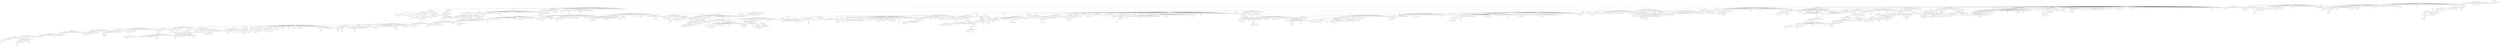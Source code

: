 strict graph "" {
	5228 -- 893;
	5228 -- 3569;
	5228 -- 5522;
	5228 -- 1415;
	5228 -- 4327;
	5228 -- 509;
	893 -- 4608;
	893 -- 4636;
	893 -- 3653;
	893 -- 2865;
	893 -- 5691;
	893 -- 3951;
	893 -- 123;
	893 -- 4878;
	893 -- 5699;
	893 -- 1124;
	893 -- 1003;
	893 -- 2294;
	893 -- 4661;
	893 -- 2397;
	893 -- 4549;
	893 -- 4916;
	893 -- 4257;
	893 -- 532;
	4608 -- 1963;
	4608 -- 2128;
	4608 -- 2080;
	4608 -- 5358;
	4608 -- 2200;
	4608 -- 4560;
	4608 -- 3823;
	4608 -- 83;
	4608 -- 2994;
	4608 -- 750;
	4608 -- 4026;
	4608 -- 4467;
	4608 -- 5718;
	4608 -- 811;
	4608 -- 1044;
	4608 -- 3302;
	4608 -- 3166;
	4608 -- 1722;
	4608 -- 5582;
	4608 -- 1463;
	4608 -- 42;
	4608 -- 1679;
	4608 -- 5340;
	4608 -- 4391;
	4608 -- 4350;
	4608 -- 1780;
	4608 -- 1718;
	4608 -- 924;
	4608 -- 3855;
	4608 -- 1807;
	4608 -- 1799;
	4608 -- 2957;
	4608 -- 676;
	4608 -- 3205;
	4608 -- 1535;
	4608 -- 1559;
	4608 -- 612;
	4608 -- 5848;
	4608 -- 5273;
	4608 -- 157;
	4608 -- 2678;
	4608 -- 2831;
	4608 -- 4939;
	4608 -- 5872;
	4608 -- 44;
	4608 -- 4020;
	4608 -- 3940;
	4608 -- 1539;
	1963 -- 5607;
	1963 -- 2409;
	1963 -- 2168;
	1963 -- 5873;
	1963 -- 2317;
	1963 -- 3726;
	1963 -- 4538;
	1963 -- 1128;
	1963 -- 1248;
	1963 -- 2099;
	1963 -- 2922;
	1963 -- 710;
	1963 -- 3238;
	1963 -- 2315;
	1963 -- 4017;
	1963 -- 3310;
	1963 -- 3906;
	1963 -- 740;
	1963 -- 939;
	1963 -- 2612;
	1963 -- 2364;
	1963 -- 1688;
	1963 -- 2662;
	1963 -- 5402;
	1963 -- 4782;
	1963 -- 5235;
	1963 -- 3903;
	1963 -- 4570;
	1963 -- 2377;
	1963 -- 436;
	1963 -- 952;
	1963 -- 39;
	1963 -- 5629;
	5607 -- 3259;
	5607 -- 1884;
	5607 -- 5882;
	5607 -- 1853;
	5607 -- 2092;
	5607 -- 773;
	5607 -- 4019;
	5607 -- 5397;
	5607 -- 587;
	5607 -- 3265;
	5607 -- 3139;
	5607 -- 4236;
	5607 -- 2211;
	5607 -- 200;
	5607 -- 3618;
	5607 -- 3540;
	5607 -- 254;
	5607 -- 3900;
	5607 -- 5849;
	5607 -- 4203;
	5607 -- 5387;
	5607 -- 1483;
	5607 -- 3317;
	5607 -- 2948;
	5607 -- 4949;
	5607 -- 3451;
	5607 -- 1866;
	5607 -- 3358;
	5607 -- 576;
	5607 -- 4797;
	5607 -- 5909;
	5607 -- 4330;
	5607 -- 133;
	5607 -- 5671;
	5607 -- 1192;
	5607 -- 140;
	5607 -- 1174;
	5607 -- 1257;
	5607 -- 3758;
	5607 -- 3185;
	5607 -- 4644;
	5607 -- 4591;
	5607 -- 5760;
	5607 -- 2750;
	5607 -- 4589;
	5607 -- 1479;
	5607 -- 864;
	5607 -- 4883;
	5607 -- 4272;
	5607 -- 5753;
	5607 -- 872;
	5607 -- 4677;
	5607 -- 2757;
	5607 -- 1054;
	5607 -- 4050;
	5607 -- 3611;
	5607 -- 2074;
	5607 -- 5559;
	5607 -- 170;
	5607 -- 5787;
	5607 -- 1850;
	5607 -- 3656;
	5607 -- 2945;
	5607 -- 5180;
	5607 -- 2992;
	5607 -- 5367;
	5607 -- 4673;
	5607 -- 1552;
	5607 -- 5046;
	5607 -- 5326;
	5607 -- 3158;
	5607 -- 3272;
	5607 -- 5207;
	5607 -- 4695;
	5607 -- 3975;
	5607 -- 2170;
	5607 -- 4957;
	5607 -- 1022;
	5607 -- 1165;
	5607 -- 2687;
	5607 -- 2131;
	5607 -- 2325;
	5607 -- 935;
	5607 -- 5167;
	5607 -- 2946;
	5607 -- 3892;
	5607 -- 5742;
	5607 -- 3661;
	5607 -- 7;
	5607 -- 4814;
	5607 -- 1150;
	5607 -- 4765;
	5607 -- 4197;
	5607 -- 2876;
	5607 -- 2681;
	5607 -- 1355;
	5607 -- 3295;
	5607 -- 3446;
	5607 -- 465;
	5607 -- 4358;
	5607 -- 620;
	5607 -- 3046;
	5607 -- 1596;
	5607 -- 5741;
	5607 -- 5016;
	5607 -- 3427;
	5607 -- 2577;
	5607 -- 5353;
	5607 -- 5514;
	5607 -- 1438;
	5607 -- 5259;
	5607 -- 442;
	3259 -- 2491;
	3259 -- 1095;
	3259 -- 2851;
	3259 -- 984;
	3259 -- 5271;
	3259 -- 4622;
	3259 -- 5094;
	3259 -- 784;
	3259 -- 1902;
	3259 -- 5597;
	3259 -- 2145;
	3259 -- 5380;
	3259 -- 236;
	3259 -- 3035;
	3259 -- 5657;
	3259 -- 5159;
	3259 -- 2068;
	3259 -- 821;
	3259 -- 5854;
	3259 -- 628;
	3259 -- 5008;
	3259 -- 4325;
	3259 -- 230;
	3259 -- 3282;
	3259 -- 3685;
	3259 -- 268;
	3259 -- 1182;
	3259 -- 2859;
	3259 -- 2402;
	3259 -- 830;
	3259 -- 1314;
	3259 -- 3522;
	3259 -- 417;
	3259 -- 429;
	3259 -- 5146;
	3259 -- 4681;
	3259 -- 3400;
	3259 -- 2035;
	3259 -- 584;
	3259 -- 902;
	3259 -- 5663;
	3259 -- 4805;
	3259 -- 1901;
	2491 -- 779;
	2491 -- 2763;
	2491 -- 4245;
	2128 -- 2789;
	2128 -- 3245;
	2128 -- 5391;
	2128 -- 1856;
	2128 -- 4520;
	2128 -- 4098;
	2128 -- 4680;
	2128 -- 589;
	2128 -- 3769;
	2128 -- 5496;
	2128 -- 1923;
	2128 -- 2786;
	2128 -- 4682;
	2128 -- 5050;
	2128 -- 5886;
	2128 -- 2271;
	2128 -- 4379;
	2128 -- 4150;
	2128 -- 4945;
	2128 -- 557;
	2128 -- 3911;
	2128 -- 5215;
	2128 -- 2617;
	2128 -- 621;
	2128 -- 1687;
	2128 -- 707;
	2128 -- 5411;
	2128 -- 4167;
	2128 -- 3119;
	2128 -- 3972;
	2128 -- 881;
	1884 -- 5121;
	1884 -- 1739;
	1884 -- 2199;
	1884 -- 787;
	1884 -- 1697;
	1884 -- 2476;
	1884 -- 5289;
	1884 -- 20;
	1884 -- 4155;
	1884 -- 3907;
	1884 -- 5118;
	1884 -- 193;
	1884 -- 1765;
	1884 -- 1031;
	1884 -- 2024;
	1884 -- 1964;
	1884 -- 5696;
	1884 -- 5134;
	1884 -- 1016;
	1884 -- 3428;
	1884 -- 4913;
	1884 -- 4884;
	1884 -- 1067;
	1884 -- 5171;
	1884 -- 3974;
	1884 -- 1647;
	1884 -- 5267;
	1884 -- 1074;
	1884 -- 189;
	1884 -- 1455;
	1884 -- 2059;
	1884 -- 3599;
	1884 -- 4773;
	1884 -- 5601;
	1884 -- 122;
	1884 -- 1266;
	1884 -- 1069;
	1884 -- 664;
	1884 -- 5749;
	1884 -- 4938;
	1884 -- 2512;
	1884 -- 1497;
	5121 -- 1109;
	5121 -- 4813;
	5121 -- 2216;
	5121 -- 1254;
	5121 -- 1281;
	5121 -- 5119;
	5121 -- 5604;
	5121 -- 4128;
	5121 -- 774;
	5121 -- 5460;
	5121 -- 1164;
	5121 -- 817;
	5121 -- 844;
	5121 -- 1949;
	5121 -- 4754;
	5121 -- 5773;
	5121 -- 5323;
	1109 -- 3363;
	1109 -- 2556;
	1109 -- 3068;
	1109 -- 3767;
	1109 -- 1186;
	1109 -- 4072;
	1109 -- 2583;
	1109 -- 5911;
	1109 -- 4943;
	1109 -- 4459;
	1109 -- 4955;
	1109 -- 2644;
	1109 -- 4288;
	1109 -- 3237;
	1109 -- 1869;
	3363 -- 1828;
	3363 -- 4368;
	3363 -- 1501;
	3363 -- 3492;
	3363 -- 5650;
	3363 -- 4540;
	3363 -- 1181;
	3363 -- 1100;
	3363 -- 619;
	3363 -- 5737;
	3363 -- 794;
	3363 -- 1754;
	1828 -- 1268;
	1828 -- 3303;
	1828 -- 2146;
	1828 -- 4315;
	1828 -- 1681;
	1828 -- 4273;
	1828 -- 2991;
	1828 -- 2675;
	1828 -- 3980;
	1828 -- 2433;
	1828 -- 4613;
	1828 -- 5068;
	1828 -- 4559;
	1828 -- 3850;
	1828 -- 5143;
	1828 -- 3628;
	1828 -- 370;
	1828 -- 4817;
	1828 -- 3982;
	1828 -- 375;
	1828 -- 1025;
	1828 -- 3528;
	1828 -- 3025;
	1828 -- 4731;
	1828 -- 5300;
	1828 -- 75;
	1828 -- 3408;
	1828 -- 3459;
	1268 -- 3491;
	1268 -- 4505;
	1268 -- 2498;
	1268 -- 2239;
	1268 -- 1980;
	1268 -- 1075;
	1268 -- 2969;
	1268 -- 2592;
	1268 -- 4647;
	1268 -- 2311;
	1268 -- 5543;
	1268 -- 3442;
	1268 -- 5274;
	1268 -- 5499;
	1268 -- 5282;
	1268 -- 4643;
	1268 -- 1247;
	1268 -- 3432;
	1268 -- 4685;
	1268 -- 4587;
	1268 -- 4146;
	1268 -- 2511;
	1268 -- 5247;
	1268 -- 5512;
	1268 -- 3669;
	1268 -- 353;
	1268 -- 3268;
	1268 -- 4629;
	1268 -- 4544;
	1268 -- 4413;
	1095 -- 2006;
	1095 -- 4421;
	1095 -- 5251;
	1095 -- 2226;
	1095 -- 1262;
	2006 -- 1573;
	2006 -- 3434;
	2006 -- 2307;
	2006 -- 392;
	2006 -- 956;
	2006 -- 3673;
	1573 -- 1114;
	1573 -- 49;
	1114 -- 3045;
	1114 -- 5032;
	1114 -- 3731;
	1114 -- 2262;
	1114 -- 387;
	1114 -- 3243;
	1114 -- 4289;
	2556 -- 727;
	2556 -- 2800;
	2556 -- 3627;
	2556 -- 1899;
	2556 -- 2056;
	2556 -- 4085;
	2556 -- 1402;
	2556 -- 5793;
	2556 -- 4436;
	2556 -- 2295;
	2556 -- 1050;
	2556 -- 2846;
	2556 -- 3936;
	2556 -- 1790;
	2556 -- 3983;
	2556 -- 2029;
	2556 -- 554;
	2556 -- 3137;
	2556 -- 1696;
	2556 -- 1220;
	2556 -- 2825;
	2556 -- 2236;
	2556 -- 2209;
	2556 -- 491;
	2556 -- 4456;
	2556 -- 3664;
	2556 -- 2826;
	2556 -- 4485;
	2556 -- 1352;
	2556 -- 5162;
	2556 -- 5930;
	2556 -- 1695;
	2556 -- 2361;
	2556 -- 1741;
	2556 -- 3350;
	2556 -- 1575;
	2556 -- 5206;
	2556 -- 3406;
	2556 -- 582;
	2556 -- 618;
	2556 -- 2302;
	2556 -- 1123;
	2556 -- 5308;
	2556 -- 1922;
	2556 -- 2134;
	2556 -- 2742;
	2556 -- 1325;
	2556 -- 1907;
	2556 -- 5877;
	2556 -- 2950;
	2556 -- 77;
	2556 -- 3989;
	2556 -- 3493;
	2556 -- 409;
	2556 -- 1393;
	2556 -- 3751;
	2556 -- 3365;
	2556 -- 3929;
	2556 -- 614;
	2556 -- 1598;
	2556 -- 3667;
	2556 -- 2731;
	2556 -- 1862;
	2556 -- 192;
	2556 -- 525;
	2556 -- 5096;
	2556 -- 350;
	2556 -- 5554;
	2556 -- 5263;
	2556 -- 5305;
	2556 -- 2238;
	727 -- 3763;
	727 -- 3049;
	727 -- 3407;
	727 -- 1919;
	3763 -- 1513;
	3763 -- 5292;
	3763 -- 1245;
	3763 -- 1070;
	3763 -- 277;
	3763 -- 4498;
	3763 -- 2362;
	3763 -- 815;
	3763 -- 4219;
	3763 -- 1210;
	3763 -- 2639;
	3763 -- 3308;
	3763 -- 3502;
	3763 -- 3824;
	3763 -- 3402;
	3763 -- 4008;
	3763 -- 128;
	3763 -- 1289;
	3763 -- 501;
	1513 -- 4481;
	1513 -- 2659;
	1513 -- 712;
	1513 -- 2241;
	4481 -- 4762;
	4481 -- 4658;
	4481 -- 2975;
	4481 -- 4352;
	4481 -- 1279;
	4481 -- 3603;
	4481 -- 1631;
	4481 -- 1250;
	4481 -- 3359;
	4481 -- 1955;
	4481 -- 4709;
	4481 -- 4246;
	4481 -- 4922;
	4481 -- 1994;
	4481 -- 2332;
	4481 -- 2225;
	4481 -- 4058;
	4481 -- 929;
	4481 -- 646;
	4481 -- 108;
	4481 -- 3043;
	4481 -- 5648;
	4481 -- 1064;
	4481 -- 5231;
	4762 -- 3098;
	4762 -- 1987;
	4762 -- 1000;
	4762 -- 3164;
	4762 -- 1892;
	4762 -- 4952;
	2800 -- 2683;
	2800 -- 1183;
	2683 -- 28;
	2683 -- 5053;
	2683 -- 199;
	2683 -- 1104;
	2683 -- 4341;
	2683 -- 853;
	3245 -- 1223;
	3245 -- 3352;
	3245 -- 5916;
	3245 -- 2256;
	3245 -- 4384;
	4813 -- 5226;
	4813 -- 5269;
	4813 -- 2285;
	4813 -- 4829;
	4813 -- 527;
	4813 -- 4222;
	4813 -- 2347;
	4813 -- 4249;
	4813 -- 4253;
	4813 -- 2489;
	4813 -- 3222;
	4813 -- 3962;
	4813 -- 2222;
	4813 -- 477;
	4813 -- 3949;
	4813 -- 5932;
	4813 -- 4446;
	4813 -- 5823;
	4813 -- 4365;
	4813 -- 871;
	4813 -- 4202;
	4813 -- 4152;
	4813 -- 4740;
	5226 -- 2478;
	5226 -- 3314;
	5226 -- 5125;
	5226 -- 4449;
	5226 -- 2051;
	5226 -- 498;
	5226 -- 291;
	5226 -- 5498;
	5226 -- 3403;
	5226 -- 3938;
	5226 -- 1021;
	5226 -- 1583;
	5226 -- 5299;
	5226 -- 5712;
	5226 -- 4364;
	5226 -- 1118;
	5226 -- 1039;
	5226 -- 4903;
	5226 -- 4370;
	5226 -- 1221;
	5226 -- 2305;
	5226 -- 1492;
	5226 -- 658;
	5226 -- 1931;
	5226 -- 4526;
	5226 -- 1882;
	5226 -- 235;
	5226 -- 2576;
	5226 -- 3195;
	5226 -- 4753;
	5226 -- 2792;
	5226 -- 899;
	5226 -- 2669;
	5226 -- 888;
	5226 -- 1881;
	5226 -- 2815;
	5226 -- 3420;
	5226 -- 1742;
	5226 -- 3682;
	5226 -- 1202;
	5226 -- 1477;
	5226 -- 1612;
	5226 -- 2722;
	5226 -- 3426;
	5226 -- 4712;
	5226 -- 300;
	5226 -- 4343;
	5226 -- 2379;
	2478 -- 4835;
	2478 -- 5558;
	2478 -- 3472;
	2478 -- 1177;
	2478 -- 793;
	2478 -- 3720;
	2478 -- 5936;
	4835 -- 3747;
	4835 -- 4487;
	4505 -- 3942;
	4505 -- 5255;
	4505 -- 3037;
	4505 -- 1158;
	4505 -- 5455;
	4505 -- 5831;
	4505 -- 729;
	4505 -- 2385;
	4505 -- 3404;
	4505 -- 1795;
	4505 -- 2139;
	4505 -- 4403;
	4505 -- 169;
	4505 -- 2646;
	4505 -- 318;
	4505 -- 673;
	4505 -- 4690;
	4505 -- 16;
	4505 -- 869;
	4505 -- 5937;
	4505 -- 4279;
	4505 -- 3588;
	4505 -- 1201;
	4505 -- 2634;
	4505 -- 2895;
	4505 -- 336;
	4505 -- 5475;
	4505 -- 4117;
	3942 -- 2388;
	3942 -- 2372;
	3942 -- 5710;
	3942 -- 178;
	3942 -- 5631;
	3942 -- 4189;
	3942 -- 752;
	3942 -- 1122;
	3942 -- 5078;
	3942 -- 2250;
	3942 -- 2781;
	2388 -- 5403;
	2388 -- 4504;
	2388 -- 5783;
	2388 -- 652;
	2388 -- 5895;
	2388 -- 3056;
	2388 -- 536;
	2388 -- 982;
	2388 -- 3482;
	2388 -- 2961;
	2388 -- 1364;
	2388 -- 482;
	2388 -- 2570;
	2388 -- 5673;
	2388 -- 12;
	2388 -- 3786;
	2388 -- 1879;
	2388 -- 5638;
	5403 -- 3596;
	5403 -- 1564;
	5403 -- 5087;
	5403 -- 1196;
	5403 -- 1867;
	5403 -- 3580;
	5403 -- 2874;
	5403 -- 1020;
	5403 -- 1937;
	5403 -- 2833;
	5403 -- 3333;
	5403 -- 229;
	5403 -- 2943;
	5403 -- 3782;
	5403 -- 2784;
	1853 -- 4565;
	1853 -- 2301;
	1853 -- 4718;
	1853 -- 4702;
	1853 -- 383;
	1853 -- 2889;
	1853 -- 2089;
	1853 -- 478;
	1853 -- 2551;
	1853 -- 4333;
	1853 -- 3080;
	1853 -- 4263;
	1853 -- 2021;
	1853 -- 4005;
	1853 -- 3689;
	1853 -- 1193;
	4565 -- 553;
	4565 -- 1241;
	4565 -- 5640;
	4565 -- 5361;
	4565 -- 2546;
	4565 -- 756;
	553 -- 5739;
	553 -- 790;
	553 -- 397;
	553 -- 697;
	553 -- 1386;
	5739 -- 1662;
	5739 -- 308;
	5739 -- 928;
	5739 -- 3360;
	5739 -- 2741;
	5739 -- 2911;
	2851 -- 4603;
	2851 -- 5166;
	2851 -- 24;
	2851 -- 4934;
	3049 -- 904;
	3049 -- 538;
	3049 -- 5480;
	3049 -- 4785;
	3049 -- 4271;
	3049 -- 2645;
	3049 -- 2194;
	3049 -- 110;
	3049 -- 4100;
	3049 -- 4533;
	3049 -- 670;
	904 -- 5181;
	904 -- 5918;
	904 -- 5513;
	904 -- 4615;
	904 -- 1655;
	904 -- 2389;
	5181 -- 2919;
	3314 -- 3944;
	3314 -- 3018;
	3314 -- 4508;
	3314 -- 5810;
	3314 -- 3067;
	3314 -- 1846;
	3314 -- 1507;
	3314 -- 2783;
	3314 -- 184;
	3314 -- 4165;
	3314 -- 5703;
	3314 -- 4242;
	3314 -- 4743;
	3314 -- 716;
	3314 -- 4234;
	3314 -- 5939;
	3314 -- 4232;
	3314 -- 862;
	3314 -- 3304;
	3314 -- 3600;
	3314 -- 2462;
	3314 -- 3485;
	3314 -- 3994;
	3314 -- 4855;
	3314 -- 4207;
	3314 -- 3894;
	3314 -- 965;
	3314 -- 93;
	3314 -- 3613;
	3314 -- 209;
	3314 -- 4018;
	3944 -- 2691;
	3944 -- 1331;
	3944 -- 4825;
	3944 -- 3919;
	3944 -- 4692;
	3944 -- 1694;
	3944 -- 2343;
	3944 -- 3315;
	3944 -- 3114;
	3944 -- 5694;
	3944 -- 4832;
	3944 -- 4303;
	3944 -- 5106;
	3944 -- 2791;
	3944 -- 3044;
	3944 -- 760;
	3944 -- 5237;
	3944 -- 4129;
	3944 -- 1035;
	3944 -- 282;
	3944 -- 5287;
	3944 -- 4092;
	3944 -- 4897;
	3944 -- 4796;
	3944 -- 3101;
	3944 -- 1388;
	3944 -- 5692;
	3944 -- 1719;
	2691 -- 578;
	2691 -- 2061;
	2691 -- 3852;
	2691 -- 21;
	2691 -- 2107;
	2691 -- 572;
	2691 -- 2907;
	2691 -- 4470;
	2691 -- 4697;
	2691 -- 5908;
	2691 -- 5643;
	2691 -- 2481;
	2691 -- 5847;
	2691 -- 681;
	2691 -- 3840;
	2691 -- 1757;
	2691 -- 1385;
	2691 -- 5887;
	2691 -- 1344;
	2691 -- 4662;
	2691 -- 2030;
	2691 -- 5342;
	2691 -- 4063;
	2691 -- 4451;
	2691 -- 4399;
	2691 -- 1225;
	984 -- 3895;
	5292 -- 3834;
	5292 -- 2861;
	5292 -- 5829;
	5292 -- 4397;
	5292 -- 5757;
	5292 -- 502;
	5292 -- 2827;
	3834 -- 114;
	3834 -- 217;
	3834 -- 4464;
	3834 -- 5354;
	3834 -- 2161;
	1245 -- 2390;
	1245 -- 1376;
	1245 -- 595;
	1245 -- 5063;
	1245 -- 4980;
	1245 -- 5138;
	1245 -- 824;
	1245 -- 208;
	1245 -- 298;
	1245 -- 5182;
	1245 -- 3541;
	1245 -- 5494;
	1245 -- 1304;
	1245 -- 1347;
	1245 -- 4602;
	1245 -- 492;
	1245 -- 1256;
	1245 -- 2259;
	1245 -- 4885;
	1245 -- 3675;
	1245 -- 2869;
	1245 -- 57;
	1245 -- 2201;
	1245 -- 3465;
	1245 -- 5211;
	1245 -- 2745;
	1245 -- 941;
	1245 -- 1517;
	1245 -- 5724;
	1245 -- 2490;
	1245 -- 1684;
	1245 -- 3398;
	1245 -- 245;
	1245 -- 1818;
	1245 -- 1005;
	1245 -- 4715;
	2390 -- 4269;
	2390 -- 2005;
	2390 -- 4506;
	2390 -- 2982;
	2390 -- 1544;
	2390 -- 5233;
	4636 -- 981;
	981 -- 4101;
	981 -- 851;
	981 -- 2930;
	981 -- 5022;
	4101 -- 3424;
	4101 -- 3509;
	4101 -- 2520;
	4101 -- 1758;
	4101 -- 4052;
	4101 -- 3225;
	4101 -- 540;
	3424 -- 5294;
	3424 -- 488;
	3424 -- 4417;
	3424 -- 4906;
	3424 -- 5010;
	3424 -- 987;
	3424 -- 2929;
	3424 -- 1578;
	5294 -- 1858;
	5294 -- 4756;
	1858 -- 2754;
	1858 -- 665;
	1858 -- 2695;
	1858 -- 2804;
	1858 -- 4281;
	1858 -- 2564;
	4658 -- 2248;
	4658 -- 4340;
	4658 -- 3865;
	4658 -- 4554;
	4658 -- 4586;
	4658 -- 898;
	4658 -- 317;
	4658 -- 4367;
	4658 -- 2653;
	4658 -- 2023;
	4658 -- 4768;
	4658 -- 4599;
	4658 -- 5778;
	2248 -- 2032;
	2092 -- 4593;
	2092 -- 5934;
	2092 -- 2916;
	2092 -- 4708;
	2092 -- 3578;
	2092 -- 4732;
	2092 -- 857;
	2092 -- 1878;
	2092 -- 5302;
	2092 -- 4892;
	2092 -- 3821;
	2092 -- 3916;
	2092 -- 3172;
	2092 -- 5771;
	2092 -- 3458;
	2092 -- 4141;
	4593 -- 2535;
	4593 -- 5928;
	2535 -- 5002;
	2535 -- 2371;
	2535 -- 4346;
	2535 -- 5336;
	2535 -- 4730;
	2535 -- 2841;
	2535 -- 334;
	2535 -- 5426;
	2535 -- 466;
	3596 -- 943;
	3596 -- 5084;
	3596 -- 3709;
	3596 -- 2464;
	3596 -- 5339;
	3596 -- 398;
	3596 -- 5433;
	3596 -- 3082;
	3596 -- 218;
	3596 -- 1506;
	3596 -- 1616;
	943 -- 1891;
	943 -- 5606;
	943 -- 3792;
	943 -- 5335;
	943 -- 3787;
	943 -- 1178;
	943 -- 2630;
	943 -- 4874;
	943 -- 1384;
	943 -- 1873;
	943 -- 2306;
	943 -- 1580;
	943 -- 747;
	943 -- 1478;
	943 -- 299;
	943 -- 5585;
	943 -- 3112;
	943 -- 2756;
	943 -- 310;
	943 -- 5885;
	943 -- 1006;
	943 -- 2772;
	943 -- 3207;
	943 -- 2509;
	1891 -- 2406;
	1891 -- 1413;
	1891 -- 2560;
	1891 -- 1394;
	1891 -- 2934;
	1891 -- 204;
	1891 -- 5374;
	1891 -- 1941;
	1891 -- 3697;
	1891 -- 3853;
	1891 -- 560;
	1891 -- 1561;
	1891 -- 5306;
	1891 -- 2682;
	1891 -- 5464;
	1891 -- 4067;
	1891 -- 4049;
	1891 -- 3144;
	1891 -- 4896;
	1891 -- 5382;
	1891 -- 5947;
	1891 -- 5173;
	1891 -- 3819;
	1891 -- 3594;
	1891 -- 53;
	1891 -- 1371;
	1891 -- 5101;
	1891 -- 205;
	1891 -- 1900;
	1891 -- 4162;
	1891 -- 4621;
	1891 -- 903;
	1891 -- 5711;
	1891 -- 4546;
	1891 -- 4396;
	1891 -- 1641;
	1891 -- 4291;
	1891 -- 5123;
	1891 -- 4873;
	2406 -- 4860;
	2406 -- 1097;
	2406 -- 896;
	2406 -- 1549;
	2406 -- 2461;
	2406 -- 963;
	2406 -- 3370;
	2406 -- 2955;
	2406 -- 2673;
	2406 -- 3456;
	2406 -- 1244;
	2406 -- 1410;
	2406 -- 5436;
	2406 -- 1691;
	2406 -- 5709;
	4860 -- 3641;
	4860 -- 3633;
	4860 -- 906;
	4860 -- 1040;
	4860 -- 2231;
	4860 -- 2123;
	4860 -- 3182;
	4860 -- 5562;
	4860 -- 1379;
	4860 -- 4611;
	4860 -- 1323;
	4860 -- 180;
	4860 -- 1502;
	4860 -- 3251;
	4860 -- 3439;
	4860 -- 1920;
	4860 -- 2892;
	4860 -- 1827;
	4860 -- 5392;
	4860 -- 758;
	3641 -- 176;
	3641 -- 4674;
	1739 -- 5775;
	1739 -- 1626;
	1739 -- 3976;
	1739 -- 4073;
	1739 -- 3328;
	1739 -- 5569;
	1739 -- 2383;
	5775 -- 1775;
	5775 -- 312;
	5775 -- 2375;
	5775 -- 1668;
	5775 -- 2729;
	5775 -- 2355;
	5775 -- 5800;
	5775 -- 1214;
	5775 -- 4462;
	5775 -- 4579;
	5775 -- 1743;
	5775 -- 3444;
	5775 -- 1080;
	5775 -- 679;
	5775 -- 4609;
	5775 -- 859;
	5775 -- 4214;
	5775 -- 3061;
	773 -- 352;
	773 -- 3162;
	773 -- 1940;
	773 -- 4648;
	773 -- 4453;
	773 -- 3362;
	773 -- 2839;
	773 -- 3387;
	773 -- 632;
	773 -- 4395;
	773 -- 3468;
	773 -- 2124;
	773 -- 5840;
	773 -- 1160;
	773 -- 4317;
	773 -- 2593;
	352 -- 5213;
	352 -- 978;
	352 -- 3188;
	5213 -- 2435;
	5213 -- 1482;
	5213 -- 2740;
	5213 -- 5945;
	5213 -- 2854;
	5213 -- 5365;
	2435 -- 3257;
	2435 -- 5444;
	2435 -- 1264;
	2435 -- 3867;
	2435 -- 4461;
	2435 -- 5549;
	2435 -- 3878;
	3257 -- 3822;
	3257 -- 2381;
	3257 -- 4958;
	3257 -- 5439;
	3257 -- 1251;
	3822 -- 423;
	3822 -- 2456;
	3822 -- 1591;
	423 -- 3262;
	423 -- 5900;
	423 -- 463;
	423 -- 5465;
	423 -- 151;
	423 -- 2393;
	423 -- 3965;
	423 -- 2269;
	3262 -- 3181;
	3262 -- 3696;
	3262 -- 1839;
	3262 -- 1313;
	3262 -- 5329;
	3262 -- 1945;
	3262 -- 5012;
	3262 -- 1566;
	3262 -- 4328;
	5444 -- 3568;
	5444 -- 3364;
	5444 -- 3740;
	5444 -- 4997;
	5444 -- 1977;
	5444 -- 4742;
	5444 -- 3738;
	5444 -- 480;
	5444 -- 5310;
	5444 -- 1599;
	5444 -- 1447;
	5444 -- 2720;
	3568 -- 5495;
	3568 -- 332;
	3568 -- 4184;
	3568 -- 4839;
	3568 -- 364;
	3568 -- 4260;
	3568 -- 1894;
	3568 -- 5732;
	3568 -- 734;
	5495 -- 1078;
	5495 -- 3143;
	5495 -- 2591;
	5495 -- 4312;
	5495 -- 5317;
	5495 -- 3373;
	1078 -- 1581;
	1078 -- 5681;
	1078 -- 1470;
	1078 -- 3399;
	1078 -- 3793;
	1078 -- 4283;
	1078 -- 1189;
	1078 -- 2944;
	1581 -- 5178;
	1581 -- 1992;
	1581 -- 3518;
	1581 -- 3285;
	1581 -- 3131;
	1581 -- 3244;
	1581 -- 5389;
	1581 -- 3754;
	1581 -- 3341;
	1581 -- 1173;
	1581 -- 5813;
	1581 -- 272;
	1581 -- 5801;
	5178 -- 1485;
	5178 -- 539;
	5178 -- 4212;
	5178 -- 1976;
	5178 -- 2384;
	5178 -- 2378;
	1485 -- 3232;
	1485 -- 5632;
	1485 -- 2368;
	1485 -- 1405;
	1485 -- 224;
	1485 -- 4529;
	1485 -- 330;
	1485 -- 4014;
	1485 -- 3239;
	1485 -- 4042;
	1485 -- 4198;
	1485 -- 4035;
	1485 -- 2516;
	1485 -- 3161;
	1485 -- 661;
	1485 -- 4133;
	1485 -- 3857;
	1485 -- 1143;
	1485 -- 1865;
	3232 -- 5227;
	3232 -- 1015;
	3232 -- 3033;
	5227 -- 3759;
	5227 -- 1948;
	5227 -- 1335;
	5227 -- 3766;
	5227 -- 5145;
	3759 -- 3156;
	3627 -- 344;
	3627 -- 3531;
	3627 -- 4007;
	3627 -- 5222;
	344 -- 2459;
	3653 -- 723;
	3633 -- 3688;
	3633 -- 106;
	3633 -- 4406;
	3633 -- 3389;
	3633 -- 5472;
	3633 -- 1731;
	3633 -- 55;
	3633 -- 2664;
	3633 -- 5942;
	3633 -- 2717;
	3633 -- 4043;
	3633 -- 4804;
	3633 -- 3147;
	3688 -- 145;
	3688 -- 1101;
	3688 -- 1434;
	3688 -- 3806;
	3688 -- 2344;
	3688 -- 2149;
	3688 -- 4858;
	3688 -- 4051;
	3688 -- 3323;
	3688 -- 3870;
	3688 -- 4416;
	3688 -- 1888;
	3688 -- 3356;
	3688 -- 662;
	145 -- 3872;
	145 -- 2018;
	145 -- 4545;
	145 -- 559;
	145 -- 1831;
	145 -- 5155;
	3872 -- 1231;
	3872 -- 3177;
	3872 -- 1648;
	3872 -- 2339;
	3872 -- 2318;
	3872 -- 1734;
	3872 -- 2336;
	3872 -- 5698;
	3872 -- 1685;
	3872 -- 4841;
	3872 -- 5727;
	3872 -- 3294;
	3872 -- 3228;
	3872 -- 5859;
	1231 -- 5399;
	1231 -- 2677;
	1231 -- 2881;
	1231 -- 3825;
	1231 -- 2070;
	1231 -- 940;
	1231 -- 2503;
	1231 -- 4334;
	1231 -- 4625;
	1231 -- 1606;
	1231 -- 2965;
	1231 -- 3094;
	5399 -- 3781;
	5399 -- 3959;
	5399 -- 4240;
	5399 -- 5931;
	5399 -- 3861;
	5399 -- 5485;
	5399 -- 1819;
	5399 -- 5055;
	5399 -- 4134;
	3781 -- 4852;
	3781 -- 2696;
	3781 -- 449;
	3781 -- 279;
	3781 -- 3014;
	3781 -- 263;
	4852 -- 568;
	4852 -- 1233;
	4852 -- 4023;
	3068 -- 1706;
	3068 -- 698;
	3068 -- 2091;
	3068 -- 1540;
	3068 -- 2120;
	3068 -- 4725;
	5166 -- 325;
	5166 -- 3744;
	5166 -- 2832;
	5166 -- 3993;
	5166 -- 5875;
	5166 -- 1522;
	5166 -- 1339;
	5166 -- 5437;
	5166 -- 5808;
	5166 -- 604;
	5166 -- 1974;
	5166 -- 3605;
	5166 -- 5443;
	5166 -- 107;
	5166 -- 2506;
	5166 -- 3668;
	5166 -- 3301;
	5166 -- 1280;
	5166 -- 2220;
	5166 -- 439;
	5166 -- 483;
	5166 -- 2284;
	5166 -- 121;
	5166 -- 3924;
	5166 -- 5852;
	5166 -- 3055;
	5166 -- 2568;
	5166 -- 1096;
	5166 -- 3899;
	5166 -- 5279;
	5166 -- 4010;
	5166 -- 4632;
	325 -- 2002;
	325 -- 479;
	325 -- 1800;
	325 -- 3480;
	325 -- 3152;
	325 -- 222;
	325 -- 5386;
	325 -- 475;
	2002 -- 3170;
	3170 -- 3864;
	3170 -- 4457;
	3170 -- 1908;
	3170 -- 4206;
	3170 -- 485;
	3170 -- 413;
	3170 -- 2040;
	3170 -- 2151;
	3170 -- 2814;
	3170 -- 5148;
	3170 -- 4556;
	3170 -- 5924;
	3170 -- 2486;
	3170 -- 5867;
	3170 -- 4071;
	3170 -- 4482;
	3170 -- 467;
	3170 -- 2454;
	3170 -- 3564;
	3864 -- 2110;
	3864 -- 675;
	3864 -- 753;
	3864 -- 917;
	3864 -- 2603;
	3864 -- 1727;
	3864 -- 5680;
	3864 -- 1126;
	2110 -- 3461;
	2110 -- 4652;
	4368 -- 2770;
	4368 -- 2333;
	4368 -- 5245;
	4368 -- 2501;
	4368 -- 1053;
	4368 -- 5551;
	4368 -- 3134;
	2770 -- 3591;
	2770 -- 5431;
	2770 -- 5726;
	2770 -- 1459;
	2770 -- 2867;
	2770 -- 974;
	2770 -- 2440;
	2770 -- 5013;
	5397 -- 2768;
	5397 -- 2442;
	5397 -- 5515;
	2768 -- 5667;
	2768 -- 979;
	2768 -- 1730;
	1899 -- 2230;
	1899 -- 4190;
	1899 -- 808;
	1899 -- 541;
	2230 -- 4068;
	2230 -- 2598;
	2230 -- 5779;
	2230 -- 5467;
	2230 -- 188;
	2230 -- 5442;
	2230 -- 4517;
	2230 -- 886;
	2230 -- 3034;
	2230 -- 4738;
	4068 -- 391;
	4068 -- 3556;
	4068 -- 5556;
	4068 -- 2924;
	4068 -- 2808;
	4068 -- 2326;
	4068 -- 1474;
	4068 -- 855;
	4068 -- 4000;
	4068 -- 4186;
	4068 -- 590;
	4068 -- 2670;
	4068 -- 4787;
	4068 -- 4983;
	4068 -- 112;
	4068 -- 290;
	4068 -- 2698;
	4068 -- 2574;
	4068 -- 765;
	4068 -- 1219;
	391 -- 5636;
	391 -- 1088;
	391 -- 640;
	5636 -- 4250;
	5636 -- 250;
	5636 -- 1473;
	5636 -- 1761;
	5636 -- 5789;
	5636 -- 3877;
	5636 -- 1666;
	5636 -- 660;
	4250 -- 4961;
	4250 -- 1142;
	4250 -- 4268;
	4250 -- 3614;
	4961 -- 2281;
	4961 -- 1032;
	4961 -- 5218;
	2281 -- 4933;
	2281 -- 3723;
	2281 -- 3293;
	2281 -- 3069;
	2281 -- 4534;
	2281 -- 372;
	1070 -- 3703;
	1070 -- 1110;
	1070 -- 4475;
	1070 -- 5693;
	1070 -- 4910;
	1070 -- 2983;
	1070 -- 2465;
	1070 -- 1404;
	1070 -- 534;
	1070 -- 1628;
	1070 -- 2710;
	3703 -- 4225;
	3703 -- 5564;
	4225 -- 2762;
	4225 -- 2776;
	4225 -- 1139;
	4225 -- 4407;
	4225 -- 5611;
	4225 -- 219;
	4225 -- 5583;
	2762 -- 5504;
	2762 -- 2188;
	2762 -- 3788;
	2762 -- 913;
	2762 -- 759;
	2762 -- 4383;
	2762 -- 3348;
	2762 -- 1243;
	2762 -- 3889;
	2762 -- 1586;
	2056 -- 3966;
	3434 -- 3429;
	3434 -- 1643;
	3434 -- 3447;
	3434 -- 4145;
	3434 -- 2065;
	3434 -- 2812;
	3434 -- 5370;
	3434 -- 307;
	3434 -- 2331;
	3434 -- 5547;
	3429 -- 4275;
	3429 -- 1972;
	3429 -- 15;
	2199 -- 3956;
	2199 -- 81;
	2199 -- 4119;
	2199 -- 220;
	2199 -- 5471;
	2199 -- 3520;
	2199 -- 1653;
	3956 -- 3947;
	3956 -- 4057;
	3956 -- 3032;
	3956 -- 1033;
	3956 -- 1443;
	5934 -- 1194;
	5934 -- 4532;
	1331 -- 4243;
	1331 -- 3931;
	1331 -- 2184;
	1331 -- 5593;
	1331 -- 836;
	1331 -- 3318;
	1331 -- 4901;
	1331 -- 233;
	906 -- 919;
	906 -- 2116;
	906 -- 1302;
	906 -- 5683;
	906 -- 2034;
	906 -- 4936;
	906 -- 4009;
	906 -- 5114;
	906 -- 2073;
	3744 -- 4598;
	3744 -- 5740;
	3744 -- 1138;
	3744 -- 292;
	3744 -- 4592;
	4598 -- 961;
	4825 -- 4388;
	4825 -- 5029;
	4825 -- 3411;
	4825 -- 5205;
	4825 -- 1340;
	4825 -- 1939;
	4825 -- 1047;
	4825 -- 768;
	4825 -- 714;
	4825 -- 4741;
	4825 -- 1156;
	4388 -- 40;
	4388 -- 905;
	4388 -- 2187;
	4388 -- 812;
	4388 -- 5825;
	4388 -- 2025;
	4388 -- 5679;
	4388 -- 3736;
	40 -- 119;
	40 -- 3201;
	40 -- 4704;
	40 -- 5216;
	40 -- 5719;
	40 -- 5066;
	40 -- 2138;
	40 -- 3367;
	40 -- 3570;
	40 -- 1930;
	40 -- 1351;
	40 -- 3581;
	40 -- 5796;
	40 -- 5242;
	539 -- 834;
	539 -- 1829;
	539 -- 5381;
	539 -- 3235;
	539 -- 5315;
	834 -- 2850;
	834 -- 2758;
	834 -- 5303;
	3177 -- 1403;
	3177 -- 2338;
	3177 -- 951;
	3177 -- 1962;
	1376 -- 5234;
	1376 -- 2611;
	5255 -- 5856;
	5255 -- 240;
	5255 -- 5337;
	5255 -- 5642;
	5255 -- 3454;
	2375 -- 3604;
	2375 -- 2096;
	2375 -- 2122;
	2375 -- 556;
	2375 -- 1632;
	2375 -- 5463;
	2375 -- 2113;
	2375 -- 2843;
	2375 -- 3625;
	1413 -- 3110;
	1413 -- 340;
	1413 -- 4121;
	1413 -- 1017;
	1413 -- 3716;
	3709 -- 14;
	3709 -- 2493;
	3709 -- 4126;
	14 -- 5076;
	14 -- 937;
	14 -- 797;
	2975 -- 5588;
	2975 -- 5318;
	5588 -- 416;
	5588 -- 96;
	5588 -- 3717;
	5588 -- 335;
	5588 -- 4581;
	5588 -- 371;
	2560 -- 469;
	2560 -- 3267;
	2560 -- 4028;
	2560 -- 4571;
	2560 -- 4937;
	469 -- 1671;
	469 -- 1238;
	469 -- 3516;
	469 -- 3745;
	469 -- 2037;
	469 -- 4987;
	469 -- 2011;
	469 -- 4924;
	469 -- 321;
	469 -- 5521;
	1671 -- 5745;
	1671 -- 4963;
	1671 -- 3500;
	1671 -- 1199;
	1671 -- 3477;
	1671 -- 926;
	1671 -- 5372;
	5745 -- 5717;
	5745 -- 1375;
	5745 -- 807;
	4421 -- 476;
	4421 -- 782;
	4421 -- 1537;
	4421 -- 3645;
	476 -- 276;
	2498 -- 34;
	2409 -- 1411;
	2409 -- 4982;
	2409 -- 3586;
	2409 -- 4336;
	2409 -- 72;
	2409 -- 5546;
	2409 -- 3987;
	2409 -- 1009;
	2409 -- 5108;
	2409 -- 2525;
	1411 -- 2857;
	1411 -- 2580;
	5556 -- 5102;
	5556 -- 4359;
	5556 -- 3381;
	5556 -- 5826;
	5556 -- 845;
	5556 -- 377;
	5102 -- 1663;
	5102 -- 1916;
	5102 -- 4012;
	5102 -- 3530;
	5102 -- 4034;
	1663 -- 5314;
	1663 -- 1368;
	595 -- 1601;
	595 -- 1120;
	595 -- 4104;
	595 -- 597;
	1601 -- 2260;
	2260 -- 3676;
	3018 -- 394;
	3018 -- 1824;
	3018 -- 1004;
	3018 -- 2736;
	394 -- 2933;
	5269 -- 4964;
	5269 -- 1026;
	5269 -- 27;
	4964 -- 1658;
	4964 -- 215;
	4964 -- 5725;
	2333 -- 3021;
	2333 -- 2067;
	2333 -- 4105;
	2333 -- 511;
	2333 -- 3017;
	2333 -- 1276;
	2333 -- 3801;
	2333 -- 4178;
	2333 -- 4973;
	2333 -- 3093;
	2333 -- 3440;
	2333 -- 2887;
	2333 -- 2703;
	2333 -- 3845;
	4190 -- 3686;
	4190 -- 378;
	4190 -- 4394;
	4190 -- 61;
	4190 -- 3344;
	4190 -- 2349;
	4190 -- 5412;
	4190 -- 1533;
	4190 -- 948;
	4190 -- 2999;
	4190 -- 3967;
	4190 -- 1373;
	4190 -- 3393;
	4190 -- 2531;
	3267 -- 4927;
	3267 -- 977;
	3267 -- 3606;
	3267 -- 2439;
	3267 -- 737;
	3267 -- 2387;
	3267 -- 1871;
	3267 -- 129;
	3267 -- 5090;
	3267 -- 3263;
	3267 -- 5092;
	3267 -- 414;
	4927 -- 3047;
	4927 -- 4360;
	4927 -- 302;
	4927 -- 2505;
	4927 -- 1445;
	4927 -- 2245;
	4927 -- 4660;
	4927 -- 3991;
	4927 -- 2604;
	4927 -- 5834;
	2861 -- 3923;
	5829 -- 1042;
	5829 -- 780;
	5829 -- 3452;
	5829 -- 1338;
	5829 -- 3890;
	5829 -- 5276;
	5829 -- 2764;
	5829 -- 4574;
	5829 -- 1847;
	5793 -- 2707;
	5793 -- 551;
	5793 -- 685;
	5793 -- 5368;
	5125 -- 5570;
	5125 -- 5761;
	5125 -- 5165;
	1241 -- 2631;
	2631 -- 1680;
	2631 -- 3777;
	787 -- 4377;
	787 -- 3837;
	787 -- 5158;
	787 -- 1778;
	4377 -- 3776;
	4377 -- 3497;
	4377 -- 3299;
	4377 -- 5832;
	4377 -- 1872;
	3776 -- 3610;
	3776 -- 3761;
	3776 -- 2352;
	3776 -- 181;
	3776 -- 447;
	3776 -- 5670;
	5606 -- 770;
	5606 -- 996;
	5606 -- 2871;
	5606 -- 4968;
	5606 -- 2208;
	5606 -- 5587;
	5606 -- 2150;
	5606 -- 1252;
	5606 -- 1611;
	5606 -- 3330;
	770 -- 1159;
	770 -- 1130;
	770 -- 3441;
	770 -- 4235;
	770 -- 867;
	770 -- 2358;
	770 -- 3986;
	770 -- 5821;
	770 -- 4995;
	770 -- 2473;
	1110 -- 967;
	1110 -- 2090;
	1110 -- 415;
	2168 -- 4038;
	2168 -- 4062;
	2168 -- 4864;
	2168 -- 1141;
	2168 -- 5484;
	2168 -- 3116;
	2168 -- 854;
	2168 -- 3939;
	2168 -- 98;
	2168 -- 2917;
	2168 -- 2866;
	2168 -- 3084;
	780 -- 1383;
	780 -- 5190;
	5318 -- 116;
	5318 -- 2569;
	5318 -- 3508;
	5318 -- 2925;
	5318 -- 5781;
	5318 -- 5795;
	5318 -- 3011;
	5318 -- 1911;
	116 -- 2328;
	116 -- 71;
	116 -- 5139;
	116 -- 2495;
	116 -- 1924;
	116 -- 5555;
	116 -- 3925;
	116 -- 3433;
	116 -- 1198;
	116 -- 5428;
	116 -- 561;
	116 -- 2008;
	116 -- 2704;
	116 -- 5572;
	116 -- 1880;
	116 -- 4078;
	116 -- 408;
	116 -- 999;
	116 -- 4967;
	2328 -- 5034;
	2328 -- 4022;
	2328 -- 3198;
	2328 -- 1520;
	5034 -- 4954;
	5063 -- 4569;
	5063 -- 1090;
	2924 -- 1237;
	2924 -- 882;
	2924 -- 1427;
	2924 -- 3397;
	2924 -- 4113;
	2924 -- 2253;
	2924 -- 2788;
	4449 -- 446;
	4449 -- 125;
	1668 -- 1986;
	5358 -- 1797;
	4508 -- 2528;
	4508 -- 5320;
	4508 -- 95;
	4508 -- 644;
	4508 -- 5364;
	4508 -- 1975;
	1394 -- 2233;
	1394 -- 4087;
	1394 -- 3311;
	1394 -- 3211;
	1394 -- 4886;
	1394 -- 2044;
	1394 -- 3010;
	1394 -- 1205;
	1394 -- 2423;
	1394 -- 2417;
	2233 -- 174;
	2233 -- 4984;
	2233 -- 5011;
	2233 -- 2952;
	174 -- 1812;
	174 -- 4745;
	1812 -- 2428;
	5783 -- 1720;
	4980 -- 518;
	4980 -- 5120;
	518 -- 2414;
	2414 -- 4664;
	2832 -- 5232;
	2832 -- 1421;
	2832 -- 3622;
	2832 -- 3536;
	2832 -- 3347;
	2832 -- 5792;
	2832 -- 5099;
	2832 -- 3851;
	5232 -- 4840;
	5232 -- 2558;
	1643 -- 5177;
	1643 -- 1510;
	277 -- 2206;
	1987 -- 1512;
	1987 -- 1353;
	1987 -- 4262;
	1987 -- 5565;
	1987 -- 1278;
	1987 -- 626;
	1987 -- 3527;
	1987 -- 3849;
	1987 -- 1810;
	1987 -- 4173;
	1987 -- 4624;
	1142 -- 2261;
	1142 -- 5272;
	1142 -- 4476;
	1142 -- 3076;
	1142 -- 1401;
	1142 -- 2820;
	1142 -- 3349;
	1142 -- 3020;
	1142 -- 5394;
	1142 -- 2587;
	1142 -- 1904;
	1142 -- 4021;
	1142 -- 3885;
	1142 -- 2076;
	250 -- 3815;
	250 -- 4588;
	250 -- 3107;
	250 -- 688;
	250 -- 43;
	808 -- 4977;
	808 -- 3319;
	808 -- 2718;
	808 -- 3187;
	808 -- 2204;
	4977 -- 1172;
	4977 -- 1633;
	4977 -- 212;
	4977 -- 4059;
	2371 -- 894;
	2371 -- 3743;
	2371 -- 5015;
	2371 -- 5278;
	2371 -- 1468;
	2371 -- 5621;
	2371 -- 4721;
	2371 -- 5072;
	2371 -- 5265;
	2371 -- 5163;
	2371 -- 5798;
	2371 -- 3908;
	2371 -- 2127;
	5138 -- 1041;
	5138 -- 2927;
	1041 -- 5586;
	1041 -- 1378;
	1041 -- 5061;
	1041 -- 3324;
	1041 -- 316;
	824 -- 3652;
	824 -- 2121;
	824 -- 4810;
	824 -- 2463;
	824 -- 1389;
	824 -- 1868;
	208 -- 3930;
	208 -- 126;
	2916 -- 337;
	2916 -- 2020;
	2916 -- 3592;
	2916 -- 3718;
	2916 -- 1429;
	2916 -- 5319;
	2916 -- 3386;
	2916 -- 3249;
	2916 -- 569;
	2916 -- 1273;
	1405 -- 2610;
	1405 -- 5109;
	2610 -- 3629;
	5873 -- 2063;
	5873 -- 323;
	5873 -- 3563;
	5873 -- 4831;
	5873 -- 5548;
	2063 -- 3499;
	2063 -- 3762;
	2063 -- 523;
	2063 -- 223;
	106 -- 60;
	106 -- 4970;
	106 -- 1950;
	106 -- 4066;
	106 -- 4191;
	106 -- 643;
	106 -- 4252;
	106 -- 2633;
	3139 -- 4448;
	3139 -- 4292;
	4448 -- 1657;
	4448 -- 3847;
	4448 -- 3345;
	4448 -- 3871;
	4448 -- 499;
	4448 -- 5540;
	4448 -- 2541;
	4448 -- 87;
	4448 -- 4965;
	4448 -- 4426;
	4448 -- 1311;
	4448 -- 1883;
	4448 -- 3953;
	4448 -- 2848;
	4448 -- 2264;
	4448 -- 1300;
	4448 -- 4777;
	4448 -- 2228;
	4448 -- 2039;
	4448 -- 2432;
	4448 -- 3587;
	4448 -- 3663;
	4448 -- 3276;
	4448 -- 5782;
	1657 -- 3218;
	1657 -- 2613;
	1657 -- 346;
	1657 -- 4763;
	1657 -- 3253;
	1657 -- 3157;
	1657 -- 4807;
	1657 -- 5266;
	1657 -- 2744;
	1657 -- 5097;
	1657 -- 2290;
	1657 -- 4824;
	3218 -- 197;
	3218 -- 4479;
	3218 -- 3649;
	3218 -- 1236;
	3218 -- 19;
	3218 -- 722;
	3218 -- 1835;
	3218 -- 253;
	3218 -- 3660;
	197 -- 3963;
	197 -- 5088;
	197 -- 4079;
	3963 -- 2062;
	3963 -- 2310;
	3963 -- 5563;
	3963 -- 1137;
	5245 -- 657;
	5245 -- 150;
	5245 -- 2451;
	5245 -- 5899;
	5245 -- 3394;
	5245 -- 5763;
	5245 -- 4563;
	5245 -- 159;
	5245 -- 1604;
	5245 -- 4229;
	5245 -- 2398;
	5245 -- 4032;
	5245 -- 1918;
	5245 -- 1038;
	5245 -- 5853;
	5245 -- 1077;
	5245 -- 2356;
	5245 -- 1864;
	5245 -- 4472;
	5245 -- 1714;
	5245 -- 1451;
	5245 -- 4604;
	5245 -- 2549;
	5245 -- 2976;
	5245 -- 4149;
	5245 -- 1116;
	5245 -- 3988;
	657 -- 3008;
	657 -- 2386;
	657 -- 4169;
	657 -- 4568;
	657 -- 803;
	657 -- 777;
	657 -- 252;
	657 -- 3789;
	3008 -- 695;
	3008 -- 1677;
	3008 -- 2532;
	4236 -- 2049;
	4236 -- 3905;
	4236 -- 5091;
	4236 -- 1982;
	4236 -- 2405;
	4236 -- 2605;
	4236 -- 1983;
	4236 -- 4483;
	4236 -- 3464;
	4236 -- 4838;
	4236 -- 363;
	4236 -- 3065;
	4236 -- 1346;
	4236 -- 5697;
	4236 -- 3269;
	4236 -- 1258;
	4236 -- 4969;
	4236 -- 4306;
	4236 -- 3943;
	4236 -- 2868;
	2049 -- 4834;
	1097 -- 2737;
	1097 -- 2575;
	1097 -- 5168;
	1097 -- 1430;
	1097 -- 1486;
	1097 -- 1667;
	1097 -- 2095;
	1097 -- 2340;
	2737 -- 1773;
	4963 -- 2103;
	4963 -- 431;
	4963 -- 3450;
	4963 -- 2162;
	4963 -- 1059;
	4963 -- 1600;
	4963 -- 5035;
	4963 -- 3376;
	4963 -- 5186;
	2103 -- 677;
	2103 -- 3724;
	2103 -- 5535;
	2103 -- 2701;
	2103 -- 4093;
	677 -- 806;
	677 -- 4375;
	677 -- 4432;
	677 -- 4914;
	677 -- 345;
	677 -- 5441;
	677 -- 1555;
	677 -- 459;
	677 -- 5006;
	677 -- 2624;
	677 -- 5780;
	677 -- 1464;
	677 -- 2169;
	677 -- 1307;
	677 -- 1024;
	677 -- 405;
	806 -- 2584;
	806 -- 4296;
	806 -- 5440;
	806 -- 2621;
	806 -- 1759;
	806 -- 2973;
	806 -- 3372;
	806 -- 5322;
	2295 -- 2860;
	2295 -- 2280;
	2295 -- 2778;
	2295 -- 2996;
	2860 -- 1617;
	2860 -- 2730;
	2211 -- 4357;
	291 -- 1618;
	1618 -- 1736;
	1736 -- 4381;
	1736 -- 1670;
	1736 -- 1530;
	1736 -- 1200;
	1736 -- 1860;
	2476 -- 583;
	2476 -- 420;
	4708 -- 4088;
	4708 -- 4080;
	4708 -- 3883;
	4708 -- 430;
	4708 -- 311;
	4708 -- 5169;
	4708 -- 2891;
	4708 -- 5828;
	4708 -- 5264;
	4708 -- 522;
	4708 -- 908;
	4708 -- 874;
	4708 -- 5855;
	4708 -- 5244;
	4708 -- 1234;
	4708 -- 3346;
	4708 -- 5376;
	4708 -- 1538;
	4708 -- 2182;
	4708 -- 2494;
	4088 -- 2303;
	332 -- 1133;
	332 -- 5685;
	1133 -- 4120;
	1133 -- 4956;
	1133 -- 3410;
	1133 -- 3533;
	1050 -- 158;
	1050 -- 763;
	1050 -- 2212;
	158 -- 1619;
	200 -- 5270;
	5856 -- 2906;
	1040 -- 1603;
	1040 -- 2185;
	1603 -- 4468;
	2846 -- 4106;
	2846 -- 1746;
	2846 -- 1652;
	2846 -- 2484;
	2846 -- 4694;
	2846 -- 5462;
	2846 -- 3708;
	4106 -- 4985;
	2934 -- 5511;
	2934 -- 5414;
	2934 -- 4881;
	5511 -- 388;
	5511 -- 5526;
	5511 -- 462;
	5511 -- 4509;
	5511 -- 1740;
	5511 -- 1324;
	5511 -- 717;
	388 -- 889;
	388 -- 2488;
	388 -- 4284;
	388 -- 5157;
	388 -- 2115;
	388 -- 3053;
	3767 -- 2468;
	3767 -- 720;
	3767 -- 1969;
	3767 -- 3174;
	3767 -- 985;
	3767 -- 2901;
	3936 -- 64;
	3936 -- 3192;
	3936 -- 744;
	3936 -- 3773;
	3936 -- 1960;
	3936 -- 2391;
	3936 -- 3422;
	3936 -- 5332;
	1482 -- 3298;
	1482 -- 1176;
	1482 -- 366;
	1482 -- 4751;
	1482 -- 1072;
	1482 -- 4264;
	1482 -- 2752;
	1482 -- 4326;
	378 -- 5768;
	378 -- 5722;
	378 -- 4503;
	378 -- 4631;
	378 -- 709;
	378 -- 2747;
	378 -- 2697;
	5768 -- 5461;
	4487 -- 319;
	2729 -- 741;
	2729 -- 3335;
	2729 -- 5023;
	2729 -- 839;
	2729 -- 3051;
	2729 -- 5776;
	2729 -- 3379;
	2729 -- 4489;
	2729 -- 457;
	2729 -- 4919;
	741 -- 2335;
	741 -- 2539;
	741 -- 1589;
	741 -- 5539;
	741 -- 5836;
	741 -- 1387;
	741 -- 2694;
	741 -- 2304;
	741 -- 1060;
	741 -- 3561;
	741 -- 3585;
	741 -- 5620;
	2335 -- 1781;
	2188 -- 3746;
	2188 -- 3512;
	2188 -- 4154;
	4346 -- 517;
	4346 -- 5400;
	4346 -- 1061;
	4346 -- 835;
	4346 -- 4578;
	4346 -- 2623;
	4346 -- 4902;
	4346 -- 2807;
	4346 -- 226;
	4346 -- 70;
	517 -- 5772;
	5772 -- 2373;
	5772 -- 3287;
	2373 -- 3036;
	2061 -- 2457;
	2061 -- 1704;
	2061 -- 4163;
	2061 -- 801;
	2061 -- 3632;
	2061 -- 1350;
	2061 -- 5623;
	2061 -- 1296;
	2061 -- 841;
	2061 -- 610;
	2061 -- 2654;
	2061 -- 456;
	2061 -- 2101;
	1908 -- 4290;
	1908 -- 3979;
	2539 -- 5479;
	782 -- 3651;
	782 -- 3684;
	782 -- 1661;
	782 -- 1874;
	782 -- 5052;
	782 -- 5857;
	782 -- 1527;
	3651 -- 3926;
	3651 -- 30;
	3651 -- 4230;
	3651 -- 4966;
	3651 -- 892;
	3651 -- 4450;
	3651 -- 3455;
	3926 -- 4444;
	3926 -- 600;
	3926 -- 3771;
	3926 -- 4168;
	3926 -- 1292;
	3926 -- 4139;
	4444 -- 144;
	4444 -- 3734;
	4444 -- 3670;
	4444 -- 359;
	4444 -- 3687;
	3938 -- 1783;
	3938 -- 3948;
	3938 -- 1475;
	3938 -- 2404;
	3938 -- 1627;
	3938 -- 3714;
	3938 -- 4951;
	3938 -- 3711;
	3938 -- 3887;
	3938 -- 5902;
	3938 -- 5344;
	3938 -- 1418;
	3938 -- 3090;
	3938 -- 5541;
	3938 -- 3097;
	3938 -- 1556;
	3938 -- 2046;
	3938 -- 249;
	3938 -- 1750;
	3938 -- 1525;
	3938 -- 4594;
	3938 -- 2671;
	3938 -- 5009;
	3938 -- 454;
	3938 -- 3071;
	3938 -- 1358;
	3938 -- 1532;
	3938 -- 4286;
	3938 -- 1996;
	3938 -- 186;
	3938 -- 3597;
	3938 -- 2816;
	3938 -- 5595;
	3938 -- 1082;
	2285 -- 5500;
	2285 -- 912;
	2285 -- 4515;
	2285 -- 5915;
	2121 -- 1157;
	4080 -- 4672;
	4080 -- 2647;
	4080 -- 689;
	4080 -- 2154;
	4080 -- 3095;
	4080 -- 786;
	4080 -- 3088;
	4672 -- 255;
	4672 -- 3390;
	255 -- 3642;
	255 -- 45;
	255 -- 2751;
	255 -- 4090;
	255 -- 68;
	255 -- 3880;
	255 -- 4192;
	851 -- 1588;
	851 -- 2954;
	1588 -- 2554;
	1588 -- 3728;
	3162 -- 2320;
	3162 -- 3478;
	3162 -- 5371;
	3162 -- 2997;
	3162 -- 2978;
	3162 -- 5941;
	2320 -- 1310;
	2320 -- 3236;
	3905 -- 2164;
	3905 -- 4724;
	3905 -- 4543;
	3905 -- 552;
	3905 -- 2966;
	2164 -- 5811;
	150 -- 5421;
	150 -- 5458;
	150 -- 3609;
	150 -- 2232;
	150 -- 5839;
	150 -- 1541;
	150 -- 1197;
	3569 -- 3200;
	4360 -- 4144;
	4360 -- 5871;
	4360 -- 3296;
	5895 -- 3693;
	3693 -- 5024;
	3693 -- 5784;
	3693 -- 2665;
	3693 -- 3140;
	5024 -- 4986;
	5024 -- 3039;
	3499 -- 3467;
	3499 -- 5217;
	3467 -- 3250;
	3250 -- 2203;
	3250 -- 444;
	3250 -- 5682;
	905 -- 5531;
	905 -- 1528;
	5531 -- 29;
	224 -- 1615;
	4087 -- 1322;
	3649 -- 1334;
	3649 -- 2971;
	3649 -- 2676;
	3649 -- 5594;
	3192 -- 2017;
	3618 -- 288;
	288 -- 3691;
	3037 -- 1134;
	2116 -- 3804;
	2116 -- 5175;
	2116 -- 5938;
	2116 -- 4095;
	2116 -- 2909;
	2116 -- 2205;
	2116 -- 847;
	2116 -- 2620;
	2116 -- 4657;
	3804 -- 3180;
	3804 -- 4510;
	3143 -- 3415;
	3143 -- 2586;
	3143 -- 2886;
	3143 -- 5112;
	3143 -- 2733;
	3415 -- 458;
	3415 -- 3438;
	3311 -- 3808;
	5094 -- 51;
	5094 -- 1925;
	5094 -- 3023;
	5094 -- 1213;
	5094 -- 5410;
	5094 -- 5198;
	5094 -- 2900;
	5094 -- 1620;
	5094 -- 826;
	5094 -- 2588;
	5094 -- 4138;
	5094 -- 3215;
	5094 -- 745;
	51 -- 5486;
	383 -- 2050;
	383 -- 1842;
	2187 -- 5651;
	2187 -- 5001;
	2187 -- 4428;
	2187 -- 3495;
	2187 -- 771;
	2187 -- 5922;
	2187 -- 5645;
	5651 -- 5062;
	5651 -- 1271;
	5651 -- 2557;
	4028 -- 598;
	2613 -- 5261;
	2613 -- 4441;
	2613 -- 5729;
	2613 -- 5677;
	2613 -- 5705;
	2613 -- 789;
	2613 -- 2048;
	2613 -- 5;
	5261 -- 3419;
	5261 -- 4474;
	5261 -- 804;
	5391 -- 4309;
	5391 -- 5416;
	5391 -- 4583;
	5391 -- 2798;
	5391 -- 833;
	5391 -- 2513;
	5391 -- 5905;
	5391 -- 4946;
	5391 -- 958;
	5391 -- 1336;
	5391 -- 2313;
	5391 -- 1356;
	5391 -- 4244;
	5391 -- 668;
	5391 -- 1576;
	3983 -- 3048;
	5810 -- 1319;
	2029 -- 1776;
	2355 -- 3264;
	2355 -- 5069;
	2355 -- 4477;
	2355 -- 726;
	2355 -- 4663;
	2355 -- 3117;
	2355 -- 875;
	2355 -- 2713;
	2355 -- 202;
	2355 -- 2401;
	2355 -- 4458;
	2355 -- 1491;
	2355 -- 4975;
	3264 -- 691;
	3264 -- 338;
	3264 -- 5196;
	3264 -- 5866;
	3264 -- 946;
	691 -- 3416;
	254 -- 3550;
	4829 -- 2689;
	4829 -- 5197;
	4829 -- 2915;
	4829 -- 2842;
	4829 -- 3266;
	2689 -- 4075;
	2689 -- 3848;
	720 -- 4803;
	720 -- 326;
	4803 -- 4160;
	5416 -- 8;
	5416 -- 1991;
	5416 -- 4172;
	5416 -- 5113;
	8 -- 5356;
	1236 -- 701;
	1236 -- 1167;
	1236 -- 3557;
	1236 -- 1562;
	1236 -- 25;
	1236 -- 3548;
	1236 -- 3811;
	1236 -- 4239;
	1236 -- 464;
	1236 -- 4490;
	701 -- 1928;
	1000 -- 4633;
	1000 -- 4865;
	896 -- 4065;
	896 -- 1140;
	896 -- 5204;
	896 -- 5017;
	896 -- 143;
	4417 -- 99;
	4417 -- 1926;
	4417 -- 289;
	4417 -- 1791;
	99 -- 1212;
	99 -- 848;
	99 -- 631;
	1212 -- 3901;
	1212 -- 3108;
	1212 -- 148;
	1212 -- 4651;
	1212 -- 329;
	1212 -- 2144;
	1212 -- 4618;
	3901 -- 3041;
	3901 -- 4180;
	3901 -- 313;
	4529 -- 4750;
	323 -- 5518;
	323 -- 3258;
	323 -- 2202;
	323 -- 2251;
	323 -- 708;
	323 -- 5627;
	323 -- 513;
	5518 -- 3326;
	3592 -- 4686;
	4686 -- 4247;
	3500 -- 216;
	3500 -- 5752;
	3500 -- 2526;
	3500 -- 3875;
	5480 -- 1029;
	5480 -- 4705;
	5480 -- 1179;
	5480 -- 4619;
	5480 -- 3525;
	5480 -- 602;
	5480 -- 2883;
	1029 -- 921;
	1029 -- 852;
	1029 -- 4853;
	1029 -- 3547;
	1029 -- 2571;
	921 -- 4102;
	3900 -- 4812;
	3900 -- 4585;
	3900 -- 3005;
	3900 -- 1079;
	3900 -- 1570;
	3900 -- 2411;
	3900 -- 1232;
	3900 -- 5876;
	3900 -- 4108;
	3900 -- 3109;
	3900 -- 973;
	3345 -- 2079;
	3345 -- 4930;
	2079 -- 2042;
	2079 -- 4755;
	1589 -- 4822;
	1589 -- 4176;
	1589 -- 5536;
	1589 -- 5898;
	1589 -- 1091;
	1589 -- 2510;
	1589 -- 2828;
	1589 -- 1547;
	5335 -- 3159;
	5335 -- 3640;
	5335 -- 1716;
	5335 -- 5803;
	5335 -- 2941;
	3159 -- 4069;
	3303 -- 4915;
	3303 -- 4758;
	3303 -- 2760;
	3303 -- 510;
	3303 -- 1272;
	3303 -- 4392;
	3303 -- 4420;
	3303 -- 4228;
	3303 -- 1115;
	3303 -- 5704;
	3303 -- 2524;
	199 -- 966;
	199 -- 3221;
	1167 -- 5797;
	1167 -- 4471;
	1167 -- 3016;
	5900 -- 907;
	1130 -- 2114;
	2114 -- 234;
	5087 -- 1692;
	5087 -- 2098;
	5087 -- 5258;
	5087 -- 2410;
	5087 -- 1184;
	5087 -- 47;
	5087 -- 354;
	1925 -- 2777;
	1925 -- 4820;
	1925 -- 494;
	4268 -- 954;
	4268 -- 4161;
	954 -- 1348;
	1348 -- 3052;
	1348 -- 2242;
	1348 -- 2430;
	1348 -- 914;
	3052 -- 3827;
	3827 -- 1092;
	3827 -- 686;
	3827 -- 1985;
	3827 -- 3798;
	3827 -- 3196;
	1092 -- 1721;
	1092 -- 4783;
	1721 -- 2322;
	1856 -- 2640;
	600 -- 5762;
	600 -- 1218;
	600 -- 1454;
	600 -- 185;
	5762 -- 80;
	5762 -- 927;
	5762 -- 3764;
	217 -- 1431;
	217 -- 5669;
	217 -- 5225;
	217 -- 3214;
	217 -- 1416;
	217 -- 1848;
	217 -- 1989;
	217 -- 5451;
	217 -- 1676;
	217 -- 473;
	217 -- 5616;
	217 -- 1400;
	1431 -- 3463;
	1940 -- 3423;
	485 -- 17;
	4441 -- 1076;
	4441 -- 4744;
	4441 -- 1259;
	4441 -- 3876;
	4441 -- 2888;
	4441 -- 1519;
	4441 -- 519;
	4441 -- 1161;
	4441 -- 1180;
	5440 -- 315;
	5440 -- 3833;
	17 -- 2817;
	1704 -- 2773;
	2773 -- 5893;
	554 -- 2104;
	554 -- 4342;
	4203 -- 4091;
	4203 -- 616;
	4203 -- 203;
	4203 -- 1131;
	2096 -- 1129;
	1129 -- 4308;
	3697 -- 4710;
	3697 -- 1534;
	3697 -- 5659;
	3450 -- 2097;
	2097 -- 3505;
	3198 -- 3229;
	1501 -- 2221;
	1501 -- 4349;
	1501 -- 4337;
	1501 -- 783;
	1928 -- 239;
	4315 -- 2288;
	4315 -- 2189;
	2288 -- 1623;
	2288 -- 531;
	2288 -- 1813;
	1670 -- 4077;
	1670 -- 1065;
	4077 -- 4870;
	4077 -- 4082;
	996 -- 3145;
	996 -- 4552;
	996 -- 5338;
	2871 -- 2626;
	2871 -- 4821;
	2626 -- 2629;
	2629 -- 1542;
	2629 -- 5914;
	2948 -- 4600;
	2948 -- 73;
	2948 -- 2266;
	2948 -- 3334;
	2948 -- 3791;
	2948 -- 1785;
	2948 -- 3474;
	2948 -- 4125;
	2948 -- 1784;
	3787 -- 5176;
	3787 -- 141;
	3787 -- 1585;
	3787 -- 3380;
	3787 -- 5195;
	3787 -- 1043;
	3787 -- 2031;
	212 -- 5927;
	1075 -- 2547;
	1075 -- 1979;
	3137 -- 5654;
	3137 -- 624;
	3137 -- 4429;
	3137 -- 3154;
	2343 -- 1409;
	2343 -- 4771;
	2343 -- 4274;
	2343 -- 983;
	2659 -- 4390;
	2659 -- 2283;
	2659 -- 4888;
	2659 -- 4992;
	3497 -- 2543;
	3497 -- 1011;
	2543 -- 969;
	4520 -- 4899;
	4899 -- 5290;
	4899 -- 5824;
	4184 -- 4114;
	1696 -- 3968;
	1696 -- 4507;
	1696 -- 3555;
	1696 -- 2479;
	3968 -- 1458;
	3968 -- 2156;
	3968 -- 3271;
	1458 -- 636;
	5001 -- 5818;
	1158 -- 1058;
	2386 -- 4698;
	2386 -- 1399;
	2386 -- 2003;
	2386 -- 5686;
	2386 -- 4320;
	2386 -- 1448;
	2386 -- 5170;
	5685 -- 5644;
	3557 -- 3826;
	3557 -- 3608;
	2889 -- 4675;
	1982 -- 5288;
	5558 -- 2444;
	5558 -- 3103;
	2444 -- 5243;
	2444 -- 4116;
	2444 -- 4627;
	2444 -- 1406;
	2444 -- 2223;
	5243 -- 5481;
	5481 -- 4960;
	5481 -- 1796;
	4970 -- 4713;
	4970 -- 5060;
	4713 -- 3741;
	3867 -- 4300;
	784 -- 706;
	784 -- 3672;
	784 -- 2013;
	784 -- 4921;
	706 -- 1093;
	1475 -- 5039;
	2098 -- 818;
	2098 -- 227;
	2098 -- 555;
	2098 -- 4859;
	818 -- 4200;
	818 -- 1045;
	1626 -- 742;
	742 -- 503;
	742 -- 419;
	742 -- 724;
	5526 -- 2899;
	1716 -- 89;
	1716 -- 4857;
	1716 -- 5748;
	1716 -- 3392;
	1716 -- 4894;
	83 -- 2291;
	83 -- 1909;
	83 -- 399;
	1015 -- 4044;
	1015 -- 5566;
	1015 -- 5331;
	1015 -- 1490;
	4062 -- 547;
	4062 -- 2835;
	308 -- 5473;
	1409 -- 3331;
	5182 -- 3575;
	2740 -- 2337;
	2740 -- 585;
	2740 -- 2196;
	2740 -- 2837;
	2740 -- 2920;
	2740 -- 4893;
	2740 -- 2748;
	2337 -- 1499;
	5918 -- 1420;
	5712 -- 2813;
	5712 -- 5375;
	5712 -- 1605;
	5712 -- 1008;
	5712 -- 5448;
	1178 -- 3809;
	3809 -- 1724;
	3809 -- 1705;
	3684 -- 870;
	3684 -- 3371;
	3684 -- 1467;
	3684 -- 5530;
	3684 -- 2822;
	3108 -- 2974;
	3108 -- 1152;
	3108 -- 4891;
	3108 -- 3997;
	3108 -- 4033;
	2362 -- 816;
	5539 -- 5031;
	19 -- 2316;
	19 -- 4856;
	4864 -- 3882;
	4864 -- 1890;
	5565 -- 4118;
	5565 -- 2519;
	4118 -- 820;
	4118 -- 2197;
	4118 -- 396;
	4118 -- 1153;
	4118 -- 5420;
	4118 -- 931;
	4118 -- 3204;
	4118 -- 2544;
	4118 -- 2399;
	3005 -- 739;
	739 -- 630;
	739 -- 831;
	4375 -- 4175;
	4375 -- 1768;
	4375 -- 5004;
	4375 -- 3445;
	4375 -- 3073;
	4375 -- 320;
	4375 -- 1717;
	4375 -- 4976;
	4375 -- 3127;
	4375 -- 1821;
	4375 -- 4734;
	1128 -- 5073;
	3319 -- 2628;
	3319 -- 3868;
	3319 -- 1801;
	2628 -- 489;
	489 -- 5037;
	4394 -- 5891;
	4394 -- 5933;
	889 -- 4863;
	889 -- 5646;
	889 -- 4572;
	1220 -- 593;
	593 -- 3710;
	593 -- 3904;
	593 -- 1162;
	593 -- 1315;
	593 -- 3091;
	593 -- 1057;
	593 -- 4706;
	593 -- 1953;
	593 -- 2766;
	593 -- 92;
	1378 -- 702;
	4820 -- 3984;
	4820 -- 1744;
	4820 -- 2552;
	4820 -- 4726;
	4820 -- 4434;
	4820 -- 3513;
	1140 -- 4802;
	1140 -- 799;
	4802 -- 2890;
	4802 -- 1830;
	5371 -- 3706;
	3411 -- 814;
	527 -- 3817;
	527 -- 2309;
	527 -- 4452;
	527 -- 5384;
	527 -- 5477;
	527 -- 5689;
	527 -- 2129;
	2825 -- 1062;
	2760 -- 1701;
	2760 -- 1392;
	2760 -- 4301;
	2760 -- 4981;
	2760 -- 1224;
	2760 -- 1822;
	2760 -- 4764;
	2760 -- 2137;
	2760 -- 3375;
	2760 -- 1912;
	2760 -- 3300;
	2760 -- 3396;
	2760 -- 667;
	2760 -- 3312;
	2760 -- 1592;
	2760 -- 3559;
	2760 -- 1287;
	1528 -- 1345;
	1528 -- 1910;
	5909 -- 11;
	5909 -- 515;
	2387 -- 2734;
	2387 -- 3529;
	2387 -- 4431;
	2387 -- 3436;
	2387 -- 4439;
	2387 -- 1291;
	2387 -- 1103;
	5455 -- 2181;
	2569 -- 2214;
	2569 -- 3487;
	1871 -- 214;
	5139 -- 5578;
	5139 -- 4213;
	1104 -- 2555;
	2555 -- 1844;
	2555 -- 4676;
	3407 -- 5154;
	4176 -- 909;
	1839 -- 3079;
	1839 -- 5184;
	1839 -- 2460;
	1839 -- 674;
	1839 -- 1779;
	3079 -- 2761;
	346 -- 5321;
	346 -- 842;
	2969 -- 2445;
	2969 -- 2341;
	2969 -- 4215;
	2969 -- 5470;
	2969 -- 2010;
	2969 -- 2527;
	2969 -- 179;
	2162 -- 3913;
	2162 -- 5702;
	2162 -- 4553;
	2162 -- 5330;
	3913 -- 2855;
	3913 -- 4530;
	3913 -- 3995;
	3913 -- 2370;
	3913 -- 3059;
	3913 -- 1230;
	3913 -- 2408;
	3913 -- 4866;
	3913 -- 4218;
	3913 -- 3615;
	3913 -- 781;
	2855 -- 2840;
	2855 -- 3203;
	2840 -- 5641;
	2592 -- 4895;
	2592 -- 4917;
	2592 -- 437;
	2592 -- 2753;
	2592 -- 2702;
	2592 -- 5070;
	2592 -- 35;
	4895 -- 1898;
	1898 -- 1885;
	5702 -- 3155;
	815 -- 850;
	815 -- 1489;
	2630 -- 5105;
	2630 -- 4335;
	2630 -- 4310;
	2630 -- 4842;
	2630 -- 2119;
	2630 -- 5059;
	2630 -- 78;
	2630 -- 1019;
	2630 -- 361;
	2630 -- 1317;
	2630 -- 1563;
	5105 -- 1954;
	2070 -- 2485;
	2070 -- 4723;
	4219 -- 3517;
	4704 -- 1372;
	3578 -- 2680;
	3578 -- 1239;
	1162 -- 1854;
	5494 -- 4437;
	5494 -- 1723;
	5494 -- 4170;
	5494 -- 190;
	5467 -- 4909;
	5467 -- 2469;
	5467 -- 1293;
	5467 -- 923;
	1627 -- 486;
	1627 -- 3006;
	1627 -- 5115;
	1627 -- 2799;
	1627 -- 5524;
	1627 -- 5538;
	2236 -- 1550;
	2236 -- 56;
	5825 -- 1007;
	5825 -- 1500;
	5825 -- 2276;
	5825 -- 778;
	5825 -- 5028;
	5825 -- 3567;
	5825 -- 3805;
	5825 -- 5153;
	5825 -- 2908;
	5825 -- 275;
	5825 -- 638;
	5825 -- 5080;
	5825 -- 5236;
	1007 -- 738;
	5928 -- 647;
	5928 -- 5676;
	5928 -- 2980;
	5928 -- 1098;
	5928 -- 135;
	5928 -- 2585;
	1561 -- 1944;
	5306 -- 164;
	2798 -- 3072;
	2798 -- 3133;
	2798 -- 537;
	2798 -- 2471;
	3072 -- 5870;
	3072 -- 1967;
	5870 -- 5819;
	2209 -- 127;
	2209 -- 5493;
	624 -- 743;
	624 -- 5545;
	624 -- 1504;
	624 -- 4112;
	1079 -- 2538;
	1079 -- 4410;
	2538 -- 3246;
	2538 -- 1253;
	2538 -- 5759;
	2538 -- 4683;
	2538 -- 5208;
	3246 -- 4304;
	3246 -- 2166;
	30 -- 62;
	30 -- 591;
	30 -- 832;
	30 -- 402;
	5536 -- 3802;
	5536 -- 883;
	5536 -- 3001;
	3563 -- 146;
	3563 -- 4844;
	3563 -- 401;
	5693 -- 152;
	5272 -- 4630;
	5272 -- 5156;
	5272 -- 975;
	4510 -- 2466;
	4510 -- 1010;
	4510 -- 4639;
	686 -- 4460;
	5375 -- 627;
	5375 -- 5896;
	2927 -- 4869;
	2927 -- 3125;
	2927 -- 1897;
	2927 -- 2607;
	3447 -- 2217;
	3447 -- 5424;
	2217 -- 5203;
	5203 -- 2277;
	2682 -- 5716;
	5716 -- 3582;
	2089 -- 284;
	2089 -- 2027;
	2089 -- 2838;
	2089 -- 1013;
	2089 -- 5889;
	2089 -- 2504;
	2089 -- 1763;
	2089 -- 1748;
	2089 -- 1689;
	2089 -- 1548;
	2089 -- 2801;
	2089 -- 238;
	2089 -- 4415;
	2089 -- 3753;
	2089 -- 5695;
	2089 -- 4097;
	2089 -- 379;
	2089 -- 5579;
	284 -- 5817;
	284 -- 4319;
	2151 -- 3136;
	2151 -- 303;
	2151 -- 5523;
	2151 -- 4774;
	2151 -- 3973;
	2151 -- 1593;
	1924 -- 4347;
	1924 -- 5409;
	1924 -- 2429;
	1924 -- 731;
	5437 -- 1863;
	1631 -- 1229;
	1631 -- 4270;
	1229 -- 3958;
	3958 -- 2014;
	3958 -- 1875;
	3958 -- 4094;
	3958 -- 4567;
	2014 -- 333;
	2014 -- 1625;
	2311 -- 1558;
	979 -- 2353;
	979 -- 2244;
	979 -- 5019;
	5513 -- 1637;
	5513 -- 2823;
	598 -- 3220;
	598 -- 5309;
	598 -- 2420;
	598 -- 3141;
	598 -- 1203;
	5118 -- 2171;
	5118 -- 2987;
	3769 -- 671;
	3931 -- 3105;
	3931 -- 5327;
	3931 -- 3542;
	3105 -- 1732;
	5458 -- 802;
	5458 -- 4187;
	5458 -- 1495;
	5458 -- 4898;
	5458 -- 4478;
	5458 -- 5246;
	5458 -- 91;
	750 -- 5137;
	750 -- 132;
	750 -- 4132;
	940 -- 575;
	940 -- 4905;
	575 -- 5295;
	575 -- 5639;
	575 -- 4369;
	575 -- 3113;
	575 -- 5253;
	575 -- 4610;
	575 -- 5194;
	5295 -- 2550;
	4456 -- 3884;
	4456 -- 248;
	4456 -- 5142;
	4456 -- 5144;
	4456 -- 4226;
	3884 -- 3171;
	3884 -- 37;
	3884 -- 1608;
	2214 -- 5733;
	2214 -- 5452;
	2214 -- 3655;
	2214 -- 358;
	3389 -- 4691;
	1250 -- 260;
	1250 -- 1755;
	1250 -- 4989;
	236 -- 4013;
	4834 -- 287;
	4834 -- 5868;
	5545 -- 5735;
	5545 -- 4689;
	5545 -- 3327;
	5735 -- 3918;
	5735 -- 1726;
	5735 -- 4722;
	3918 -- 2523;
	2523 -- 891;
	3925 -- 3832;
	1470 -- 2477;
	1470 -- 4911;
	1470 -- 5534;
	1470 -- 2407;
	1218 -- 1283;
	2826 -- 4492;
	2826 -- 5690;
	4732 -- 4295;
	4732 -- 1764;
	4732 -- 900;
	4732 -- 953;
	4732 -- 2064;
	4732 -- 5067;
	4295 -- 5161;
	5161 -- 5925;
	1875 -- 3122;
	1875 -- 3681;
	1875 -- 4854;
	1875 -- 3624;
	3122 -- 5633;
	3122 -- 3950;
	3122 -- 5378;
	3122 -- 1788;
	3122 -- 3175;
	1347 -- 2165;
	1347 -- 3785;
	1347 -- 4238;
	1347 -- 139;
	1347 -- 1277;
	1347 -- 1887;
	1347 -- 1112;
	2165 -- 1148;
	2165 -- 2434;
	2165 -- 3813;
	1761 -- 244;
	1761 -- 445;
	1761 -- 1465;
	1761 -- 3552;
	159 -- 672;
	159 -- 5769;
	1967 -- 2806;
	5442 -- 5596;
	5442 -- 5240;
	5596 -- 3241;
	5748 -- 5407;
	5407 -- 4311;
	3492 -- 5316;
	3492 -- 2235;
	3492 -- 5714;
	3492 -- 3511;
	3492 -- 5160;
	3492 -- 3909;
	3492 -- 3353;
	3492 -- 2365;
	1824 -- 1145;
	1824 -- 5720;
	1824 -- 5861;
	1145 -- 2609;
	1145 -- 1514;
	1145 -- 4778;
	2609 -- 4561;
	2184 -- 4266;
	2184 -- 565;
	2184 -- 3469;
	2184 -- 2897;
	2184 -- 2257;
	5938 -- 160;
	1010 -- 369;
	3315 -- 2140;
	2140 -- 703;
	2140 -- 1777;
	2140 -- 3231;
	5496 -- 2133;
	5800 -- 2192;
	604 -- 1299;
	1299 -- 3646;
	1221 -- 1965;
	1221 -- 4729;
	1221 -- 2517;
	3035 -- 3126;
	3035 -- 3879;
	4744 -- 1834;
	2586 -- 5224;
	2586 -- 5553;
	2586 -- 1815;
	5639 -- 2453;
	5639 -- 1440;
	5639 -- 5837;
	5639 -- 5064;
	5639 -- 360;
	5639 -- 3621;
	2453 -- 3595;
	2453 -- 5430;
	3595 -- 3783;
	3783 -- 406;
	5657 -- 3677;
	5657 -- 306;
	5657 -- 3662;
	5657 -- 1568;
	5657 -- 5043;
	5657 -- 162;
	5657 -- 314;
	3253 -- 5851;
	1680 -- 3612;
	1254 -- 2191;
	3976 -- 4332;
	5803 -- 5746;
	5803 -- 4216;
	5803 -- 3835;
	5803 -- 425;
	5803 -- 1640;
	5671 -- 3838;
	5671 -- 4890;
	3509 -- 656;
	3509 -- 2467;
	3509 -- 3471;
	3509 -- 2913;
	3509 -- 4107;
	3509 -- 2863;
	5543 -- 1301;
	1600 -- 4716;
	5184 -- 5878;
	5184 -- 5571;
	5740 -- 3226;
	1844 -- 4887;
	1844 -- 1154;
	3718 -- 3941;
	3718 -- 880;
	214 -- 3421;
	214 -- 2279;
	4105 -- 4393;
	4105 -- 404;
	4615 -- 5906;
	3681 -- 470;
	3681 -- 355;
	3681 -- 2794;
	3681 -- 1260;
	3681 -- 1646;
	62 -- 5086;
	5088 -- 4539;
	5088 -- 2958;
	5088 -- 666;
	5088 -- 5435;
	5088 -- 4577;
	5088 -- 3589;
	3433 -- 166;
	5314 -- 3657;
	5718 -- 2351;
	364 -- 94;
	364 -- 2458;
	364 -- 4302;
	364 -- 5862;
	364 -- 2923;
	364 -- 884;
	94 -- 1905;
	94 -- 1966;
	94 -- 1398;
	4253 -- 4871;
	4253 -- 549;
	590 -- 1484;
	590 -- 4882;
	1484 -- 113;
	1484 -- 700;
	113 -- 623;
	113 -- 4111;
	113 -- 1682;
	113 -- 5366;
	2411 -- 4501;
	2411 -- 3336;
	4906 -- 1798;
	1950 -- 4978;
	1950 -- 2033;
	1950 -- 920;
	1950 -- 2847;
	4978 -- 4776;
	4810 -- 1342;
	1492 -- 385;
	4697 -- 4372;
	4697 -- 4512;
	4697 -- 4950;
	5039 -- 895;
	5039 -- 3757;
	895 -- 1037;
	1037 -- 4932;
	978 -- 4137;
	132 -- 5750;
	5309 -- 4684;
	626 -- 2183;
	626 -- 2993;
	626 -- 4789;
	626 -- 1457;
	3381 -- 4211;
	1604 -- 1594;
	4571 -- 2502;
	4397 -- 237;
	4397 -- 3261;
	4397 -- 104;
	4397 -- 2716;
	1440 -- 4998;
	1440 -- 3992;
	140 -- 1149;
	140 -- 3395;
	140 -- 5560;
	140 -- 3910;
	140 -- 5132;
	140 -- 5869;
	140 -- 2666;
	1520 -- 2563;
	1520 -- 4833;
	1520 -- 2157;
	2563 -- 3690;
	2605 -- 2330;
	2971 -- 2274;
	2971 -- 1802;
	4503 -- 1446;
	4503 -- 4278;
	1446 -- 4920;
	4920 -- 4623;
	4920 -- 270;
	4920 -- 1789;
	4554 -- 2299;
	1534 -- 1369;
	1253 -- 3078;
	2018 -- 4693;
	1272 -- 4324;
	1272 -- 4670;
	2670 -- 1436;
	2670 -- 1204;
	5871 -- 947;
	5871 -- 2329;
	5871 -- 2818;
	5871 -- 3842;
	5522 -- 1094;
	5522 -- 1496;
	1972 -- 5786;
	4981 -- 4361;
	4981 -- 1211;
	4981 -- 5827;
	4361 -- 5291;
	4361 -- 2403;
	4361 -- 293;
	4461 -- 2282;
	2282 -- 5599;
	5499 -- 4130;
	5499 -- 3083;
	5499 -- 4656;
	5159 -- 4525;
	3632 -- 2058;
	2259 -- 3721;
	2259 -- 3775;
	2259 -- 4876;
	2259 -- 4991;
	1744 -- 5200;
	4212 -- 4143;
	2266 -- 448;
	448 -- 3325;
	448 -- 3713;
	448 -- 5842;
	4742 -- 182;
	2489 -- 4041;
	2489 -- 5429;
	4459 -- 3106;
	1730 -- 3355;
	1384 -- 1380;
	1380 -- 1870;
	1870 -- 2619;
	3758 -- 1597;
	4878 -- 1412;
	880 -- 942;
	880 -- 936;
	3527 -- 608;
	3527 -- 5401;
	3711 -- 3698;
	3711 -- 304;
	5216 -- 5799;
	5216 -- 2685;
	5799 -- 2000;
	5799 -- 2081;
	2000 -- 4972;
	1873 -- 67;
	2547 -- 642;
	5162 -- 2714;
	5162 -- 2022;
	5162 -- 1772;
	5162 -- 1630;
	5162 -- 2723;
	5162 -- 2749;
	5162 -- 1971;
	5162 -- 2986;
	1979 -- 59;
	1979 -- 3168;
	59 -- 5581;
	3182 -- 4760;
	3182 -- 3914;
	3182 -- 2009;
	3182 -- 3800;
	5032 -- 5618;
	710 -- 5293;
	4229 -- 4687;
	722 -- 901;
	850 -- 879;
	2122 -- 5081;
	2122 -- 3291;
	2122 -- 2805;
	2122 -- 3694;
	5081 -- 2872;
	4187 -- 505;
	3890 -- 5468;
	5468 -- 715;
	5703 -- 825;
	4453 -- 5277;
	5277 -- 2418;
	2418 -- 2334;
	2334 -- 1943;
	2334 -- 840;
	5282 -- 3935;
	1138 -- 412;
	4090 -- 3702;
	3962 -- 5185;
	2481 -- 2864;
	2841 -- 5359;
	1489 -- 4780;
	1489 -- 5864;
	1489 -- 3566;
	396 -- 2824;
	396 -- 2977;
	396 -- 1119;
	396 -- 3705;
	2037 -- 3674;
	3674 -- 3309;
	3309 -- 1738;
	2349 -- 1511;
	4066 -- 3814;
	1795 -- 5093;
	4303 -- 1163;
	4303 -- 3839;
	5854 -- 1998;
	4760 -- 4638;
	4760 -- 4830;
	1495 -- 1665;
	4057 -- 2672;
	4057 -- 2979;
	4057 -- 957;
	2005 -- 97;
	4169 -- 2522;
	4169 -- 4614;
	2420 -- 544;
	2420 -- 2210;
	544 -- 934;
	4242 -- 1217;
	345 -- 798;
	798 -- 2483;
	2483 -- 1105;
	11 -- 4258;
	5050 -- 911;
	5050 -- 3208;
	911 -- 2656;
	911 -- 5262;
	2611 -- 5147;
	5147 -- 3121;
	2835 -- 2052;
	5106 -- 822;
	1778 -- 3260;
	4644 -- 2894;
	4644 -- 472;
	1931 -- 5003;
	1931 -- 2057;
	1931 -- 3692;
	1931 -- 2421;
	1931 -- 2870;
	1931 -- 4001;
	1931 -- 2482;
	1931 -- 4045;
	4526 -- 4823;
	4956 -- 4861;
	5623 -- 1523;
	712 -- 3928;
	712 -- 2054;
	712 -- 3313;
	3928 -- 1395;
	4743 -- 85;
	854 -- 3860;
	1695 -- 2289;
	1695 -- 4990;
	1695 -- 2548;
	2361 -- 4064;
	2361 -- 2836;
	2361 -- 309;
	15 -- 2981;
	1430 -- 3160;
	1430 -- 5747;
	3160 -- 10;
	10 -- 3074;
	4987 -- 1240;
	2351 -- 265;
	2867 -- 3601;
	2867 -- 5334;
	3390 -- 3954;
	151 -- 196;
	196 -- 2173;
	1575 -- 5307;
	1217 -- 5602;
	5659 -- 1567;
	716 -- 4607;
	716 -- 1305;
	1387 -- 4299;
	1387 -- 1769;
	1387 -- 4875;
	1387 -- 1952;
	4723 -- 2376;
	303 -- 1023;
	303 -- 5445;
	4049 -- 3038;
	2456 -- 603;
	2456 -- 1669;
	2456 -- 3130;
	2456 -- 2357;
	3059 -- 4463;
	3059 -- 3790;
	3059 -- 3937;
	4552 -- 3003;
	4552 -- 380;
	864 -- 5612;
	864 -- 2809;
	1281 -- 1832;
	853 -- 4799;
	853 -- 1572;
	853 -- 2885;
	763 -- 5350;
	5876 -- 2117;
	2505 -- 4792;
	898 -- 3654;
	1679 -- 1973;
	4955 -- 1444;
	4955 -- 2545;
	3360 -- 5298;
	3840 -- 4435;
	3840 -- 3031;
	3840 -- 1843;
	2854 -- 5820;
	437 -- 5131;
	437 -- 4836;
	437 -- 3795;
	2576 -- 1569;
	2576 -- 1554;
	2576 -- 3058;
	3465 -- 1246;
	2554 -- 3146;
	1556 -- 2902;
	5008 -- 2293;
	5008 -- 3902;
	4042 -- 1590;
	4042 -- 4398;
	5452 -- 4135;
	5452 -- 2243;
	3518 -- 3028;
	3518 -- 2936;
	778 -- 2533;
	1296 -- 3354;
	3354 -- 4156;
	4156 -- 4171;
	4156 -- 5846;
	4156 -- 562;
	4108 -- 2537;
	4108 -- 653;
	4108 -- 2779;
	317 -- 5838;
	4698 -- 3712;
	4698 -- 3999;
	3712 -- 2988;
	2988 -- 3704;
	1124 -- 1357;
	4272 -- 2292;
	4670 -- 4402;
	523 -- 1426;
	523 -- 4412;
	3195 -- 693;
	3195 -- 5045;
	4568 -- 1494;
	1465 -- 393;
	4709 -- 5136;
	4709 -- 1929;
	4709 -- 3029;
	4946 -- 4409;
	4230 -- 1321;
	2646 -- 2606;
	3258 -- 131;
	5028 -- 285;
	5028 -- 3841;
	5028 -- 2159;
	5851 -- 2028;
	5851 -- 566;
	5549 -- 4199;
	5549 -- 136;
	5549 -- 5630;
	4199 -- 3765;
	4199 -- 3636;
	3765 -- 637;
	3765 -- 2240;
	637 -- 1814;
	637 -- 198;
	3662 -- 3066;
	4677 -- 3584;
	4677 -- 5503;
	4677 -- 5865;
	3032 -- 2047;
	3032 -- 4110;
	4937 -- 1290;
	4631 -- 5250;
	2906 -- 386;
	3736 -- 3732;
	3736 -- 4811;
	3736 -- 4255;
	3736 -- 4385;
	3736 -- 5892;
	5382 -- 256;
	5382 -- 295;
	1832 -- 4147;
	5090 -- 2072;
	4753 -- 950;
	4145 -- 813;
	4145 -- 805;
	4145 -- 3190;
	813 -- 4944;
	3505 -- 791;
	3003 -- 2989;
	4104 -- 5830;
	4104 -- 4331;
	1213 -- 4739;
	1213 -- 4366;
	3798 -- 4089;
	4089 -- 2055;
	1788 -- 3111;
	1788 -- 1242;
	1788 -- 3964;
	1788 -- 991;
	1054 -- 243;
	318 -- 2508;
	181 -- 221;
	963 -- 5844;
	420 -- 5815;
	4180 -- 4761;
	4761 -- 995;
	4761 -- 3602;
	995 -- 1518;
	995 -- 5492;
	4690 -- 5767;
	5420 -- 4027;
	5420 -- 3844;
	5112 -- 4678;
	16 -- 580;
	3334 -- 4422;
	4619 -- 4455;
	1077 -- 3701;
	3701 -- 526;
	5258 -- 283;
	5258 -- 2918;
	5258 -- 4004;
	937 -- 23;
	3410 -- 3755;
	4369 -- 5516;
	5516 -- 2655;
	2718 -- 1609;
	5331 -- 4305;
	2046 -- 4634;
	2046 -- 1151;
	2046 -- 4784;
	3575 -- 5405;
	2081 -- 3725;
	3112 -- 1471;
	1003 -- 1636;
	5109 -- 2873;
	4431 -- 1049;
	4431 -- 1382;
	1049 -- 2608;
	5198 -- 5432;
	1966 -- 103;
	1966 -- 5474;
	1773 -- 1284;
	674 -- 2651;
	674 -- 3616;
	4337 -- 1303;
	4337 -- 1766;
	2166 -- 3932;
	2166 -- 5506;
	2166 -- 2163;
	3932 -- 3132;
	875 -- 1582;
	616 -- 5048;
	616 -- 4626;
	618 -- 5248;
	4626 -- 3248;
	1404 -- 1274;
	3878 -- 5894;
	3819 -- 4030;
	3819 -- 4348;
	3819 -- 2167;
	1748 -- 3466;
	1748 -- 2470;
	1748 -- 2441;
	1748 -- 4808;
	1748 -- 3199;
	4059 -- 124;
	551 -- 3961;
	2034 -- 3678;
	2034 -- 368;
	1919 -- 3730;
	4300 -- 5188;
	5819 -- 4323;
	1912 -- 2949;
	3567 -- 3846;
	1065 -- 1737;
	1737 -- 3163;
	5787 -- 838;
	2124 -- 2436;
	2124 -- 2135;
	2745 -- 4872;
	4012 -- 390;
	2888 -- 785;
	2888 -- 5275;
	666 -- 5404;
	1123 -- 4720;
	1864 -- 5505;
	1864 -- 1678;
	2511 -- 1417;
	1057 -- 3054;
	3428 -- 5268;
	3379 -- 4307;
	3849 -- 5591;
	2552 -- 2111;
	783 -- 4259;
	5512 -- 2990;
	5462 -- 4401;
	2870 -- 4491;
	2870 -- 3558;
	34 -- 1889;
	34 -- 4974;
	1530 -- 3473;
	3473 -- 2875;
	3296 -- 1841;
	1517 -- 5542;
	848 -- 827;
	2134 -- 2614;
	2244 -- 4849;
	4720 -- 520;
	3444 -- 1102;
	3444 -- 5214;
	1779 -- 294;
	1605 -- 1343;
	3555 -- 3960;
	3555 -- 3985;
	3555 -- 3183;
	3438 -- 1480;
	1740 -- 474;
	1740 -- 4649;
	1740 -- 4948;
	1067 -- 4316;
	619 -- 4801;
	2908 -- 2132;
	1325 -- 111;
	1325 -- 634;
	1325 -- 3658;
	1385 -- 1206;
	3300 -- 2342;
	3300 -- 1803;
	3300 -- 910;
	5927 -- 795;
	5563 -- 3383;
	5563 -- 1125;
	5563 -- 2263;
	5011 -- 6;
	1630 -- 5590;
	1630 -- 167;
	3001 -- 1767;
	3001 -- 1391;
	5937 -- 3148;
	826 -- 3803;
	826 -- 3252;
	826 -- 1833;
	768 -- 2419;
	5846 -- 1269;
	5846 -- 1710;
	5846 -- 4752;
	740 -- 3321;
	1091 -- 5065;
	253 -- 5687;
	459 -- 4123;
	4543 -- 5049;
	561 -- 3022;
	5885 -- 2367;
	5885 -- 5592;
	5885 -- 3476;
	5885 -- 3024;
	3775 -- 2688;
	3775 -- 2366;
	3775 -- 3242;
	3775 -- 1693;
	568 -- 4862;
	621 -- 5229;
	5781 -- 403;
	5781 -- 1660;
	5781 -- 696;
	5781 -- 1390;
	5781 -- 5210;
	5781 -- 5355;
	4872 -- 2012;
	4238 -- 3583;
	4238 -- 2296;
	454 -- 4345;
	948 -- 1226;
	5548 -- 5311;
	5548 -- 5438;
	5686 -- 38;
	3570 -- 490;
	490 -- 1672;
	3628 -- 4757;
	3628 -- 4788;
	3949 -- 4793;
	679 -- 3219;
	1300 -- 1030;
	3655 -- 5723;
	562 -- 3562;
	562 -- 3483;
	238 -- 5744;
	223 -- 241;
	3803 -- 5030;
	1742 -- 2637;
	392 -- 3635;
	5470 -- 348;
	3093 -- 2474;
	4756 -- 421;
	1184 -- 4522;
	1184 -- 5423;
	3974 -- 3862;
	1451 -- 1978;
	1448 -- 1441;
	5330 -- 1337;
	3824 -- 655;
	634 -- 5622;
	715 -- 3332;
	409 -- 4124;
	4656 -- 1121;
	1390 -- 4499;
	2012 -- 1849;
	5265 -- 328;
	474 -- 4518;
	1277 -- 915;
	5170 -- 4036;
	4218 -- 2273;
	2391 -- 3233;
	1676 -- 3727;
	929 -- 4650;
	2574 -- 2862;
	646 -- 5347;
	5463 -- 3523;
	1568 -- 1610;
	2039 -- 2953;
	2010 -- 3619;
	5924 -- 4550;
	5303 -- 2536;
	5303 -- 5770;
	3078 -- 2693;
	7 -- 2177;
	1996 -- 5363;
	965 -- 5083;
	3215 -- 500;
	4342 -- 4642;
	4342 -- 4182;
	3857 -- 2148;
	3048 -- 1809;
	375 -- 2424;
	375 -- 4679;
	4609 -- 1906;
	5616 -- 2369;
	4921 -- 117;
	117 -- 2852;
	354 -- 2970;
	2654 -- 629;
	1777 -- 5707;
	1541 -- 1034;
	1203 -- 4536;
	1796 -- 764;
	2634 -- 2724;
	3841 -- 2130;
	2546 -- 1363;
	5670 -- 5296;
	5868 -- 2224;
	871 -- 5520;
	2943 -- 669;
	2943 -- 3506;
	4844 -- 617;
	2710 -- 2853;
	1809 -- 5256;
	467 -- 3579;
	926 -- 2849;
	2064 -- 3414;
	4100 -- 13;
	1410 -- 3213;
	1410 -- 5850;
	5236 -- 2507;
	2822 -- 5425;
	2822 -- 2968;
	2822 -- 4201;
	2822 -- 2540;
	2784 -- 949;
	781 -- 3863;
	5334 -- 3255;
	5334 -- 705;
	786 -- 5040;
	4841 -- 2893;
	2693 -- 497;
	5493 -- 5568;
	526 -- 271;
	1156 -- 5025;
	1457 -- 130;
	3242 -- 1360;
	3427 -- 4355;
}
